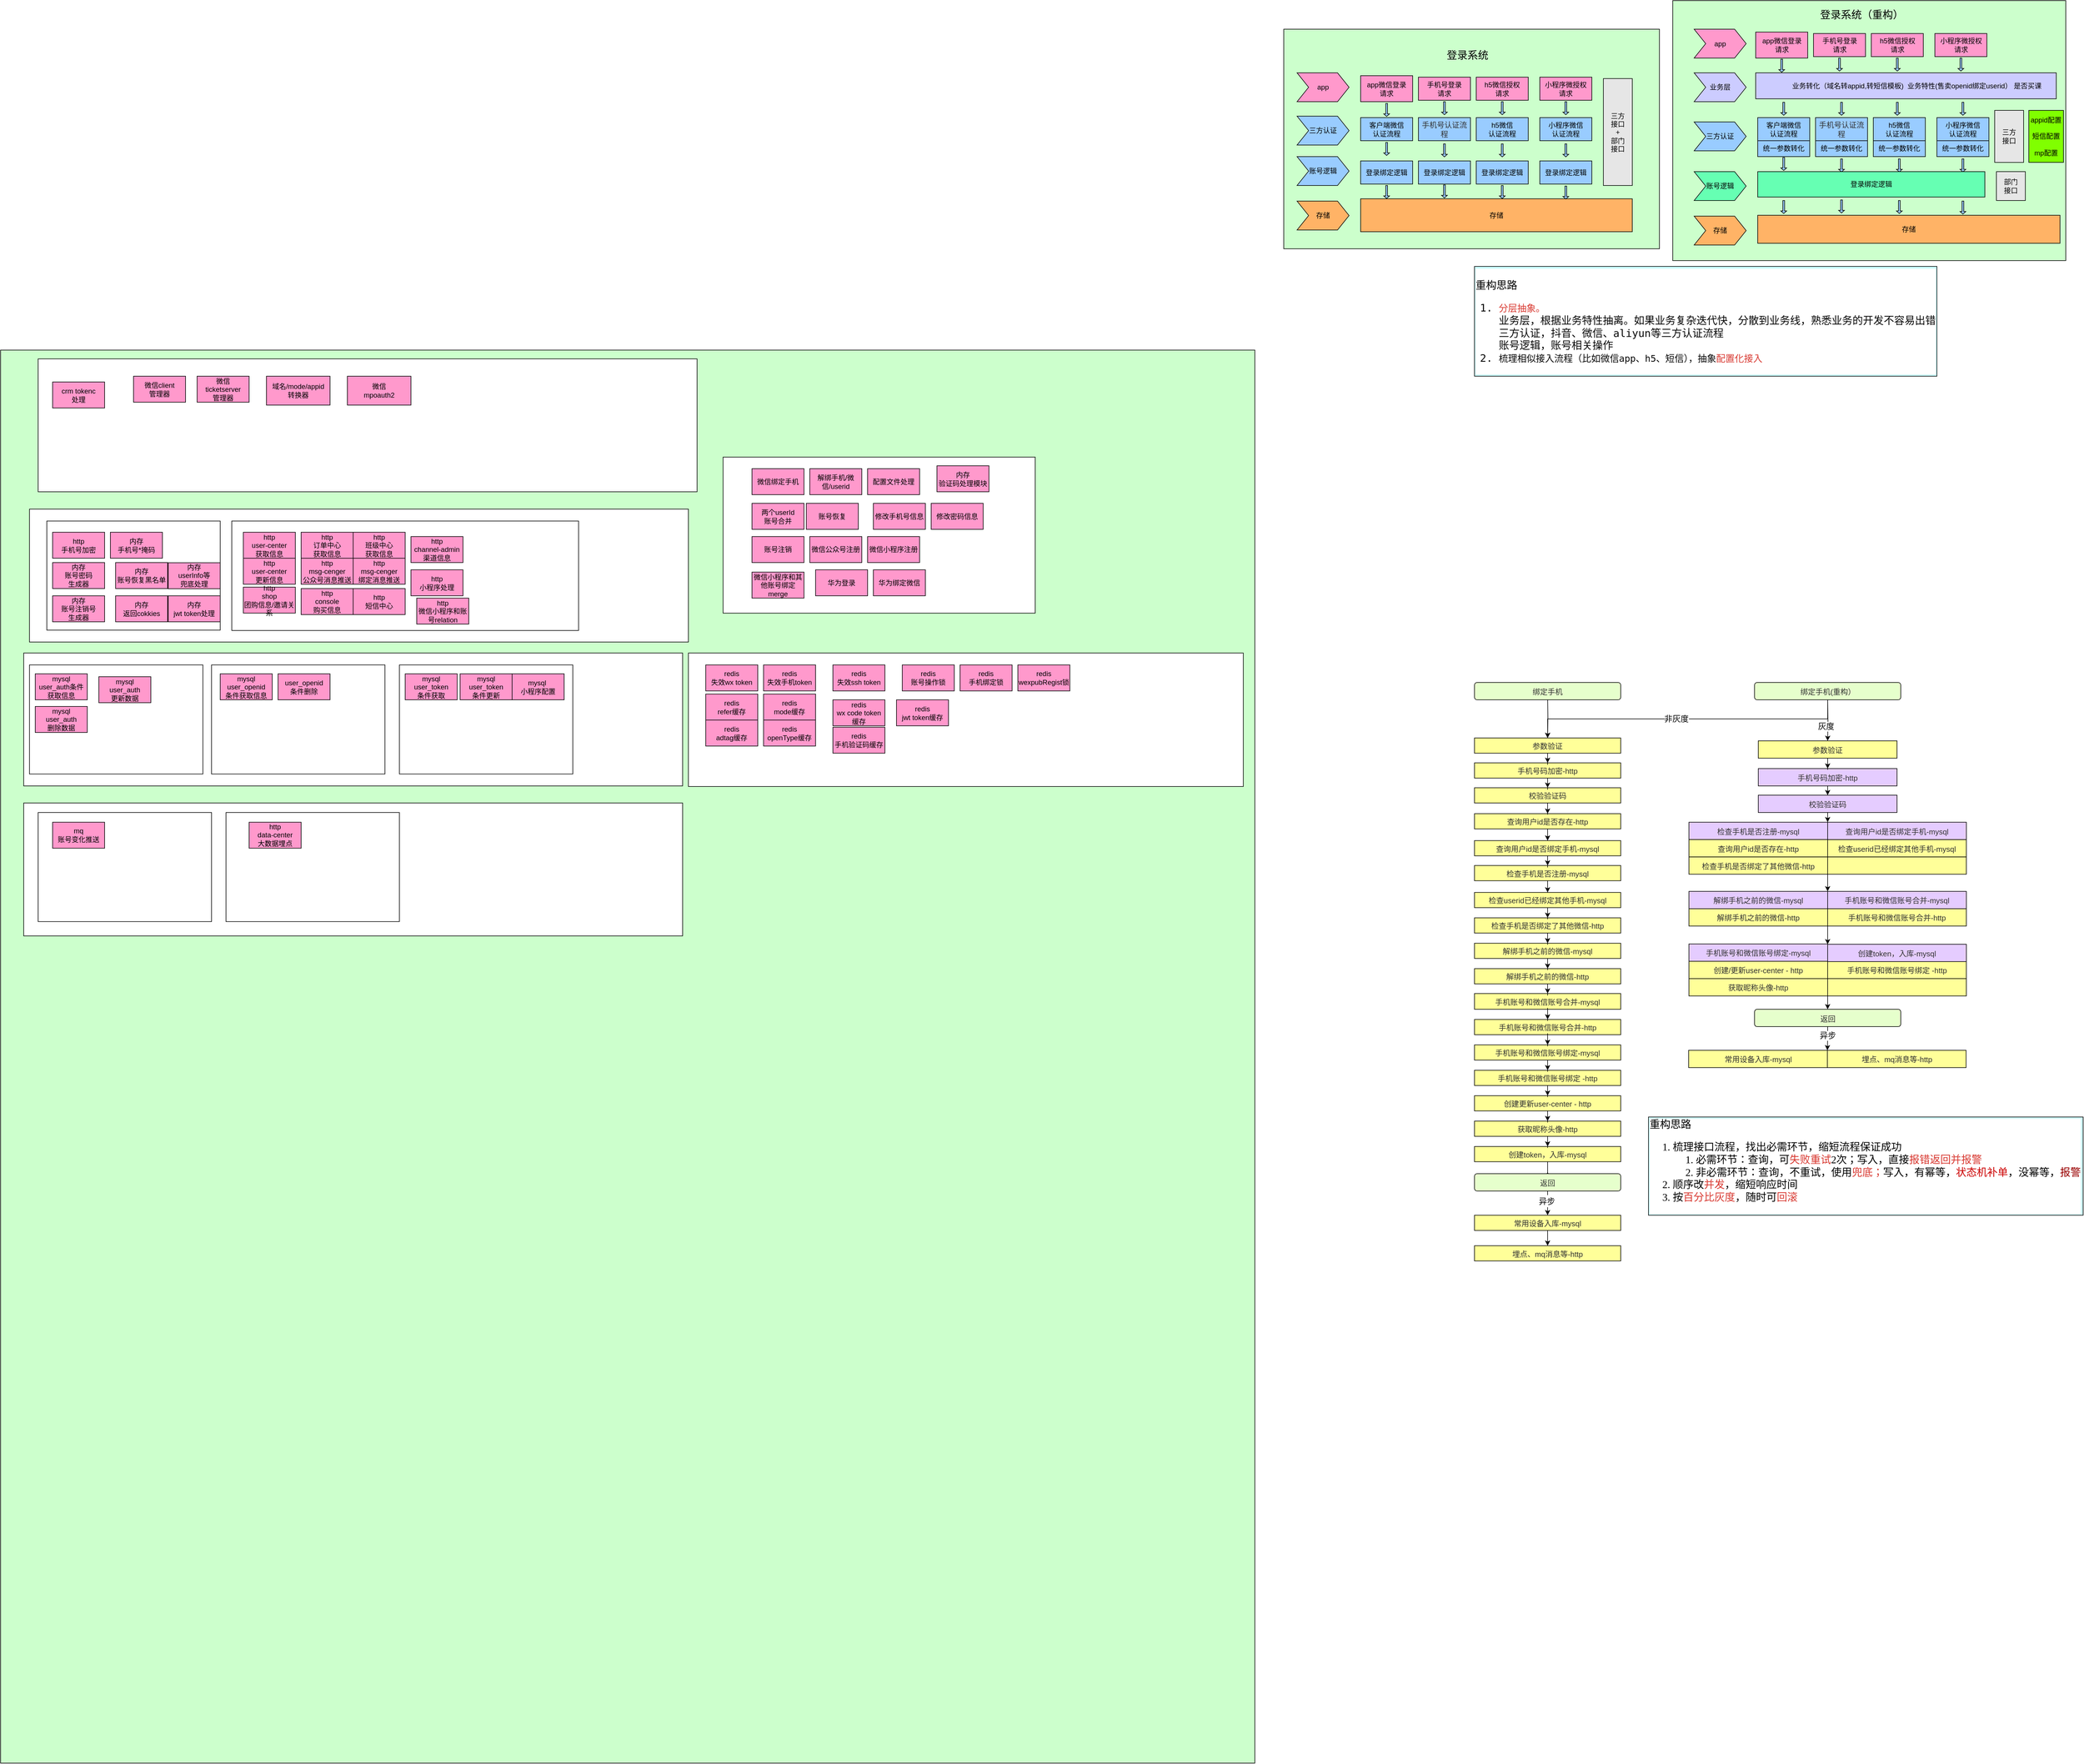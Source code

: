 <mxfile version="20.5.3" type="github">
  <diagram id="kJFJ0D_12UuaY3lmtUbJ" name="第 1 页">
    <mxGraphModel dx="1238" dy="548" grid="1" gridSize="10" guides="1" tooltips="1" connect="1" arrows="1" fold="1" page="1" pageScale="1" pageWidth="827" pageHeight="1169" math="0" shadow="0">
      <root>
        <mxCell id="0" />
        <mxCell id="1" parent="0" />
        <mxCell id="mRexfQhfjzAPBLykWlBQ-13" value="" style="whiteSpace=wrap;html=1;fillColor=#CCFFFF;" parent="1" vertex="1">
          <mxGeometry x="2523" y="300" width="90" height="200" as="geometry" />
        </mxCell>
        <mxCell id="mRexfQhfjzAPBLykWlBQ-3" value="" style="rounded=0;whiteSpace=wrap;html=1;fillColor=#CCFFCC;" parent="1" vertex="1">
          <mxGeometry x="2390" y="229.5" width="650" height="380" as="geometry" />
        </mxCell>
        <mxCell id="mRexfQhfjzAPBLykWlBQ-4" value="app" style="shape=step;perimeter=stepPerimeter;whiteSpace=wrap;html=1;fixedSize=1;fillColor=#FF99CC;" parent="1" vertex="1">
          <mxGeometry x="2413" y="305" width="90" height="50" as="geometry" />
        </mxCell>
        <mxCell id="mRexfQhfjzAPBLykWlBQ-5" value="三方认证" style="shape=step;perimeter=stepPerimeter;whiteSpace=wrap;html=1;fixedSize=1;fillColor=#99CCFF;" parent="1" vertex="1">
          <mxGeometry x="2413" y="380" width="90" height="50" as="geometry" />
        </mxCell>
        <mxCell id="mRexfQhfjzAPBLykWlBQ-6" value="账号逻辑" style="shape=step;perimeter=stepPerimeter;whiteSpace=wrap;html=1;fixedSize=1;fillColor=#99CCFF;" parent="1" vertex="1">
          <mxGeometry x="2413" y="450" width="90" height="50" as="geometry" />
        </mxCell>
        <mxCell id="mRexfQhfjzAPBLykWlBQ-7" value="存储" style="shape=step;perimeter=stepPerimeter;whiteSpace=wrap;html=1;fixedSize=1;fillColor=#FFB366;" parent="1" vertex="1">
          <mxGeometry x="2413" y="527" width="90" height="50" as="geometry" />
        </mxCell>
        <mxCell id="mRexfQhfjzAPBLykWlBQ-9" value="app微信登录&lt;br&gt;请求" style="whiteSpace=wrap;html=1;fillColor=#FF99CC;" parent="1" vertex="1">
          <mxGeometry x="2523" y="310" width="90" height="45" as="geometry" />
        </mxCell>
        <mxCell id="mRexfQhfjzAPBLykWlBQ-10" value="&lt;div class=&quot;mind-clipboard&quot;&gt;手机号登录&lt;div&gt;请求&lt;/div&gt;&lt;/div&gt;" style="whiteSpace=wrap;html=1;fillColor=#FF99CC;" parent="1" vertex="1">
          <mxGeometry x="2623" y="312.5" width="90" height="40" as="geometry" />
        </mxCell>
        <mxCell id="mRexfQhfjzAPBLykWlBQ-11" value="&lt;div class=&quot;mind-clipboard&quot;&gt;h5微信&lt;span style=&quot;font-size: inherit&quot;&gt;授权&lt;/span&gt;&lt;div&gt;请求&lt;/div&gt;&lt;/div&gt;" style="whiteSpace=wrap;html=1;fillColor=#FF99CC;" parent="1" vertex="1">
          <mxGeometry x="2723" y="312.5" width="90" height="40" as="geometry" />
        </mxCell>
        <mxCell id="mRexfQhfjzAPBLykWlBQ-12" value="&lt;div class=&quot;mind-clipboard&quot;&gt;小程序微&lt;span style=&quot;font-size: inherit&quot;&gt;授权&lt;/span&gt;&lt;div&gt;请求&lt;/div&gt;&lt;/div&gt;" style="whiteSpace=wrap;html=1;fillColor=#FF99CC;" parent="1" vertex="1">
          <mxGeometry x="2833" y="312.5" width="90" height="40" as="geometry" />
        </mxCell>
        <mxCell id="mRexfQhfjzAPBLykWlBQ-14" value="&lt;div class=&quot;mind-clipboard&quot;&gt;&lt;div&gt;客户端&lt;span&gt;微信&lt;/span&gt;&lt;/div&gt;&lt;div&gt;认证流程&lt;/div&gt;&lt;/div&gt;" style="whiteSpace=wrap;html=1;fillColor=#99CCFF;" parent="1" vertex="1">
          <mxGeometry x="2523" y="382.5" width="90" height="40" as="geometry" />
        </mxCell>
        <mxCell id="mRexfQhfjzAPBLykWlBQ-15" value="&lt;div class=&quot;mind-clipboard&quot;&gt;&lt;span style=&quot;color: rgb(50 , 50 , 50) ; font-size: 13px ; background-color: rgba(255 , 255 , 255 , 0.008)&quot;&gt;手机号认证流程&lt;/span&gt;&lt;br&gt;&lt;/div&gt;" style="whiteSpace=wrap;html=1;fillColor=#99CCFF;" parent="1" vertex="1">
          <mxGeometry x="2623" y="382.5" width="90" height="40" as="geometry" />
        </mxCell>
        <mxCell id="mRexfQhfjzAPBLykWlBQ-16" value="&lt;div class=&quot;mind-clipboard&quot;&gt;&lt;div class=&quot;mind-clipboard&quot;&gt;&lt;div&gt;h5微信&lt;/div&gt;&lt;div&gt;认证流程&lt;/div&gt;&lt;/div&gt;&lt;/div&gt;" style="whiteSpace=wrap;html=1;fillColor=#99CCFF;" parent="1" vertex="1">
          <mxGeometry x="2723" y="382.5" width="90" height="40" as="geometry" />
        </mxCell>
        <mxCell id="mRexfQhfjzAPBLykWlBQ-17" value="&lt;div class=&quot;mind-clipboard&quot;&gt;&lt;div class=&quot;mind-clipboard&quot;&gt;&lt;div&gt;小程序&lt;span&gt;微信&lt;/span&gt;&lt;/div&gt;&lt;div&gt;认证流程&lt;/div&gt;&lt;/div&gt;&lt;/div&gt;" style="whiteSpace=wrap;html=1;fillColor=#99CCFF;" parent="1" vertex="1">
          <mxGeometry x="2833" y="382.5" width="90" height="40" as="geometry" />
        </mxCell>
        <mxCell id="mRexfQhfjzAPBLykWlBQ-19" value="登录绑定逻辑" style="whiteSpace=wrap;html=1;fillColor=#99CCFF;" parent="1" vertex="1">
          <mxGeometry x="2523" y="457.5" width="90" height="40" as="geometry" />
        </mxCell>
        <mxCell id="mRexfQhfjzAPBLykWlBQ-20" value="&lt;div class=&quot;mind-clipboard&quot;&gt;登录绑定逻辑&lt;br&gt;&lt;/div&gt;" style="whiteSpace=wrap;html=1;fillColor=#99CCFF;" parent="1" vertex="1">
          <mxGeometry x="2623" y="457.5" width="90" height="40" as="geometry" />
        </mxCell>
        <mxCell id="mRexfQhfjzAPBLykWlBQ-21" value="&lt;div class=&quot;mind-clipboard&quot;&gt;&lt;div&gt;登录绑定逻辑&lt;br&gt;&lt;/div&gt;&lt;/div&gt;" style="whiteSpace=wrap;html=1;fillColor=#99CCFF;" parent="1" vertex="1">
          <mxGeometry x="2723" y="457.5" width="90" height="40" as="geometry" />
        </mxCell>
        <mxCell id="mRexfQhfjzAPBLykWlBQ-22" value="登录绑定逻辑" style="whiteSpace=wrap;html=1;fillColor=#99CCFF;" parent="1" vertex="1">
          <mxGeometry x="2833" y="457.5" width="90" height="40" as="geometry" />
        </mxCell>
        <mxCell id="mRexfQhfjzAPBLykWlBQ-24" value="存储" style="whiteSpace=wrap;html=1;fillColor=#FFB366;" parent="1" vertex="1">
          <mxGeometry x="2523" y="523" width="470" height="57" as="geometry" />
        </mxCell>
        <mxCell id="mRexfQhfjzAPBLykWlBQ-54" value="" style="shape=singleArrow;direction=south;whiteSpace=wrap;html=1;fillColor=#99CCFF;" parent="1" vertex="1">
          <mxGeometry x="2563" y="358" width="10" height="22.5" as="geometry" />
        </mxCell>
        <mxCell id="mRexfQhfjzAPBLykWlBQ-56" value="" style="shape=singleArrow;direction=south;whiteSpace=wrap;html=1;fillColor=#99CCFF;" parent="1" vertex="1">
          <mxGeometry x="2563" y="425.5" width="10" height="22.5" as="geometry" />
        </mxCell>
        <mxCell id="mRexfQhfjzAPBLykWlBQ-57" value="" style="shape=singleArrow;direction=south;whiteSpace=wrap;html=1;fillColor=#99CCFF;" parent="1" vertex="1">
          <mxGeometry x="2563" y="500" width="10" height="22.5" as="geometry" />
        </mxCell>
        <mxCell id="mRexfQhfjzAPBLykWlBQ-58" value="" style="shape=singleArrow;direction=south;whiteSpace=wrap;html=1;fillColor=#99CCFF;" parent="1" vertex="1">
          <mxGeometry x="2663" y="355" width="10" height="22.5" as="geometry" />
        </mxCell>
        <mxCell id="mRexfQhfjzAPBLykWlBQ-59" value="" style="shape=singleArrow;direction=south;whiteSpace=wrap;html=1;fillColor=#99CCFF;" parent="1" vertex="1">
          <mxGeometry x="2763" y="355" width="10" height="22.5" as="geometry" />
        </mxCell>
        <mxCell id="mRexfQhfjzAPBLykWlBQ-60" value="" style="shape=singleArrow;direction=south;whiteSpace=wrap;html=1;fillColor=#99CCFF;" parent="1" vertex="1">
          <mxGeometry x="2873" y="355" width="10" height="22.5" as="geometry" />
        </mxCell>
        <mxCell id="mRexfQhfjzAPBLykWlBQ-61" value="" style="shape=singleArrow;direction=south;whiteSpace=wrap;html=1;fillColor=#99CCFF;" parent="1" vertex="1">
          <mxGeometry x="2873" y="428" width="10" height="22.5" as="geometry" />
        </mxCell>
        <mxCell id="mRexfQhfjzAPBLykWlBQ-62" value="" style="shape=singleArrow;direction=south;whiteSpace=wrap;html=1;fillColor=#99CCFF;" parent="1" vertex="1">
          <mxGeometry x="2663" y="428" width="10" height="22.5" as="geometry" />
        </mxCell>
        <mxCell id="mRexfQhfjzAPBLykWlBQ-63" value="" style="shape=singleArrow;direction=south;whiteSpace=wrap;html=1;fillColor=#99CCFF;" parent="1" vertex="1">
          <mxGeometry x="2663" y="499" width="10" height="22.5" as="geometry" />
        </mxCell>
        <mxCell id="mRexfQhfjzAPBLykWlBQ-64" value="" style="shape=singleArrow;direction=south;whiteSpace=wrap;html=1;fillColor=#99CCFF;" parent="1" vertex="1">
          <mxGeometry x="2763" y="428" width="10" height="22.5" as="geometry" />
        </mxCell>
        <mxCell id="mRexfQhfjzAPBLykWlBQ-71" value="" style="shape=singleArrow;direction=south;whiteSpace=wrap;html=1;fillColor=#99CCFF;" parent="1" vertex="1">
          <mxGeometry x="2763" y="500" width="10" height="22.5" as="geometry" />
        </mxCell>
        <mxCell id="mRexfQhfjzAPBLykWlBQ-72" value="" style="shape=singleArrow;direction=south;whiteSpace=wrap;html=1;fillColor=#99CCFF;" parent="1" vertex="1">
          <mxGeometry x="2873" y="501" width="10" height="22.5" as="geometry" />
        </mxCell>
        <mxCell id="mRexfQhfjzAPBLykWlBQ-73" value="&lt;div class=&quot;mind-clipboard&quot;&gt;三方&lt;br&gt;接口&lt;/div&gt;&lt;div class=&quot;mind-clipboard&quot;&gt;+&lt;/div&gt;&lt;div class=&quot;mind-clipboard&quot;&gt;部门&lt;/div&gt;&lt;div class=&quot;mind-clipboard&quot;&gt;接口&lt;/div&gt;" style="whiteSpace=wrap;html=1;fillColor=#E6E6E6;" parent="1" vertex="1">
          <mxGeometry x="2943" y="315" width="50" height="185" as="geometry" />
        </mxCell>
        <mxCell id="mRexfQhfjzAPBLykWlBQ-109" value="&lt;font style=&quot;font-size: 18px&quot;&gt;登录系统&lt;/font&gt;" style="text;html=1;strokeColor=none;fillColor=none;align=center;verticalAlign=middle;whiteSpace=wrap;rounded=0;" parent="1" vertex="1">
          <mxGeometry x="2653" y="260" width="110" height="30" as="geometry" />
        </mxCell>
        <mxCell id="mRexfQhfjzAPBLykWlBQ-111" value="" style="rounded=0;whiteSpace=wrap;html=1;fillColor=#CCFFCC;" parent="1" vertex="1">
          <mxGeometry x="3063" y="180" width="680" height="450" as="geometry" />
        </mxCell>
        <mxCell id="mRexfQhfjzAPBLykWlBQ-112" value="业务层" style="shape=step;perimeter=stepPerimeter;whiteSpace=wrap;html=1;fixedSize=1;fillColor=#CCCCFF;" parent="1" vertex="1">
          <mxGeometry x="3100" y="305" width="90" height="50" as="geometry" />
        </mxCell>
        <mxCell id="mRexfQhfjzAPBLykWlBQ-113" value="三方认证" style="shape=step;perimeter=stepPerimeter;whiteSpace=wrap;html=1;fixedSize=1;fillColor=#99CCFF;" parent="1" vertex="1">
          <mxGeometry x="3100" y="390" width="90" height="50" as="geometry" />
        </mxCell>
        <mxCell id="mRexfQhfjzAPBLykWlBQ-114" value="账号逻辑" style="shape=step;perimeter=stepPerimeter;whiteSpace=wrap;html=1;fixedSize=1;fillColor=#66FFB3;" parent="1" vertex="1">
          <mxGeometry x="3100" y="476" width="90" height="50" as="geometry" />
        </mxCell>
        <mxCell id="mRexfQhfjzAPBLykWlBQ-115" value="存储" style="shape=step;perimeter=stepPerimeter;whiteSpace=wrap;html=1;fixedSize=1;fillColor=#FFB366;" parent="1" vertex="1">
          <mxGeometry x="3100" y="553" width="90" height="50" as="geometry" />
        </mxCell>
        <mxCell id="mRexfQhfjzAPBLykWlBQ-116" value="app微信登录&lt;br&gt;请求" style="whiteSpace=wrap;html=1;fillColor=#FF99CC;" parent="1" vertex="1">
          <mxGeometry x="3206.5" y="234.5" width="90" height="45" as="geometry" />
        </mxCell>
        <mxCell id="mRexfQhfjzAPBLykWlBQ-117" value="&lt;div class=&quot;mind-clipboard&quot;&gt;手机号登录&lt;div&gt;请求&lt;/div&gt;&lt;/div&gt;" style="whiteSpace=wrap;html=1;fillColor=#FF99CC;" parent="1" vertex="1">
          <mxGeometry x="3306.5" y="237" width="90" height="40" as="geometry" />
        </mxCell>
        <mxCell id="mRexfQhfjzAPBLykWlBQ-118" value="&lt;div class=&quot;mind-clipboard&quot;&gt;h5微信&lt;span style=&quot;font-size: inherit&quot;&gt;授权&lt;/span&gt;&lt;div&gt;请求&lt;/div&gt;&lt;/div&gt;" style="whiteSpace=wrap;html=1;fillColor=#FF99CC;" parent="1" vertex="1">
          <mxGeometry x="3406.5" y="237" width="90" height="40" as="geometry" />
        </mxCell>
        <mxCell id="mRexfQhfjzAPBLykWlBQ-119" value="&lt;div class=&quot;mind-clipboard&quot;&gt;小程序微&lt;span style=&quot;font-size: inherit&quot;&gt;授权&lt;/span&gt;&lt;div&gt;请求&lt;/div&gt;&lt;/div&gt;" style="whiteSpace=wrap;html=1;fillColor=#FF99CC;" parent="1" vertex="1">
          <mxGeometry x="3516.5" y="237" width="90" height="40" as="geometry" />
        </mxCell>
        <mxCell id="mRexfQhfjzAPBLykWlBQ-120" value="&lt;div class=&quot;mind-clipboard&quot;&gt;&lt;div&gt;客户端&lt;span&gt;微信&lt;/span&gt;&lt;/div&gt;&lt;div&gt;认证流程&lt;/div&gt;&lt;/div&gt;" style="whiteSpace=wrap;html=1;fillColor=#99CCFF;" parent="1" vertex="1">
          <mxGeometry x="3210" y="382.5" width="90" height="40" as="geometry" />
        </mxCell>
        <mxCell id="mRexfQhfjzAPBLykWlBQ-121" value="&lt;div class=&quot;mind-clipboard&quot;&gt;&lt;span style=&quot;color: rgb(50 , 50 , 50) ; font-size: 13px ; background-color: rgba(255 , 255 , 255 , 0.008)&quot;&gt;手机号认证流程&lt;/span&gt;&lt;br&gt;&lt;/div&gt;" style="whiteSpace=wrap;html=1;fillColor=#99CCFF;" parent="1" vertex="1">
          <mxGeometry x="3310" y="382.5" width="90" height="40" as="geometry" />
        </mxCell>
        <mxCell id="mRexfQhfjzAPBLykWlBQ-122" value="&lt;div class=&quot;mind-clipboard&quot;&gt;&lt;div class=&quot;mind-clipboard&quot;&gt;&lt;div&gt;h5微信&lt;/div&gt;&lt;div&gt;认证流程&lt;/div&gt;&lt;/div&gt;&lt;/div&gt;" style="whiteSpace=wrap;html=1;fillColor=#99CCFF;" parent="1" vertex="1">
          <mxGeometry x="3410" y="382.5" width="90" height="40" as="geometry" />
        </mxCell>
        <mxCell id="mRexfQhfjzAPBLykWlBQ-123" value="&lt;div class=&quot;mind-clipboard&quot;&gt;&lt;div class=&quot;mind-clipboard&quot;&gt;&lt;div&gt;小程序&lt;span&gt;微信&lt;/span&gt;&lt;/div&gt;&lt;div&gt;认证流程&lt;/div&gt;&lt;/div&gt;&lt;/div&gt;" style="whiteSpace=wrap;html=1;fillColor=#99CCFF;" parent="1" vertex="1">
          <mxGeometry x="3520" y="382.5" width="90" height="40" as="geometry" />
        </mxCell>
        <mxCell id="mRexfQhfjzAPBLykWlBQ-129" value="存储" style="whiteSpace=wrap;html=1;fillColor=#FFB366;" parent="1" vertex="1">
          <mxGeometry x="3210" y="551.5" width="523" height="48.5" as="geometry" />
        </mxCell>
        <mxCell id="mRexfQhfjzAPBLykWlBQ-130" value="" style="shape=singleArrow;direction=south;whiteSpace=wrap;html=1;fillColor=#99CCFF;" parent="1" vertex="1">
          <mxGeometry x="3246.5" y="281.5" width="10" height="22.5" as="geometry" />
        </mxCell>
        <mxCell id="mRexfQhfjzAPBLykWlBQ-131" value="" style="shape=singleArrow;direction=south;whiteSpace=wrap;html=1;fillColor=#99CCFF;" parent="1" vertex="1">
          <mxGeometry x="3250" y="451.5" width="10" height="22.5" as="geometry" />
        </mxCell>
        <mxCell id="mRexfQhfjzAPBLykWlBQ-132" value="" style="shape=singleArrow;direction=south;whiteSpace=wrap;html=1;fillColor=#99CCFF;" parent="1" vertex="1">
          <mxGeometry x="3250" y="526" width="10" height="22.5" as="geometry" />
        </mxCell>
        <mxCell id="mRexfQhfjzAPBLykWlBQ-133" value="" style="shape=singleArrow;direction=south;whiteSpace=wrap;html=1;fillColor=#99CCFF;" parent="1" vertex="1">
          <mxGeometry x="3346.5" y="279.5" width="10" height="22.5" as="geometry" />
        </mxCell>
        <mxCell id="mRexfQhfjzAPBLykWlBQ-134" value="" style="shape=singleArrow;direction=south;whiteSpace=wrap;html=1;fillColor=#99CCFF;" parent="1" vertex="1">
          <mxGeometry x="3446.5" y="279.5" width="10" height="22.5" as="geometry" />
        </mxCell>
        <mxCell id="mRexfQhfjzAPBLykWlBQ-135" value="" style="shape=singleArrow;direction=south;whiteSpace=wrap;html=1;fillColor=#99CCFF;" parent="1" vertex="1">
          <mxGeometry x="3556.5" y="279.5" width="10" height="22.5" as="geometry" />
        </mxCell>
        <mxCell id="mRexfQhfjzAPBLykWlBQ-136" value="" style="shape=singleArrow;direction=south;whiteSpace=wrap;html=1;fillColor=#99CCFF;" parent="1" vertex="1">
          <mxGeometry x="3560" y="454" width="10" height="22.5" as="geometry" />
        </mxCell>
        <mxCell id="mRexfQhfjzAPBLykWlBQ-137" value="" style="shape=singleArrow;direction=south;whiteSpace=wrap;html=1;fillColor=#99CCFF;" parent="1" vertex="1">
          <mxGeometry x="3350" y="454" width="10" height="22.5" as="geometry" />
        </mxCell>
        <mxCell id="mRexfQhfjzAPBLykWlBQ-138" value="" style="shape=singleArrow;direction=south;whiteSpace=wrap;html=1;fillColor=#99CCFF;" parent="1" vertex="1">
          <mxGeometry x="3350" y="525" width="10" height="22.5" as="geometry" />
        </mxCell>
        <mxCell id="mRexfQhfjzAPBLykWlBQ-139" value="" style="shape=singleArrow;direction=south;whiteSpace=wrap;html=1;fillColor=#99CCFF;" parent="1" vertex="1">
          <mxGeometry x="3450" y="454" width="10" height="22.5" as="geometry" />
        </mxCell>
        <mxCell id="mRexfQhfjzAPBLykWlBQ-140" value="" style="shape=singleArrow;direction=south;whiteSpace=wrap;html=1;fillColor=#99CCFF;" parent="1" vertex="1">
          <mxGeometry x="3450" y="526" width="10" height="22.5" as="geometry" />
        </mxCell>
        <mxCell id="mRexfQhfjzAPBLykWlBQ-141" value="" style="shape=singleArrow;direction=south;whiteSpace=wrap;html=1;fillColor=#99CCFF;" parent="1" vertex="1">
          <mxGeometry x="3560" y="527" width="10" height="22.5" as="geometry" />
        </mxCell>
        <mxCell id="mRexfQhfjzAPBLykWlBQ-142" value="&lt;div class=&quot;mind-clipboard&quot;&gt;&lt;span&gt;部门&lt;/span&gt;&lt;br&gt;&lt;/div&gt;&lt;div class=&quot;mind-clipboard&quot;&gt;接口&lt;/div&gt;" style="whiteSpace=wrap;html=1;fillColor=#E6E6E6;" parent="1" vertex="1">
          <mxGeometry x="3623" y="476" width="50" height="50" as="geometry" />
        </mxCell>
        <mxCell id="mRexfQhfjzAPBLykWlBQ-143" value="&lt;font style=&quot;font-size: 18px&quot;&gt;登录系统（重构）&lt;/font&gt;" style="text;html=1;strokeColor=none;fillColor=none;align=center;verticalAlign=middle;whiteSpace=wrap;rounded=0;" parent="1" vertex="1">
          <mxGeometry x="3310" y="190" width="160" height="30" as="geometry" />
        </mxCell>
        <mxCell id="mRexfQhfjzAPBLykWlBQ-144" value="&lt;div class=&quot;mind-clipboard&quot;&gt;三方&lt;br&gt;&lt;/div&gt;&lt;div class=&quot;mind-clipboard&quot;&gt;接口&lt;/div&gt;" style="whiteSpace=wrap;html=1;fillColor=#E6E6E6;" parent="1" vertex="1">
          <mxGeometry x="3620" y="370" width="50" height="90" as="geometry" />
        </mxCell>
        <mxCell id="mRexfQhfjzAPBLykWlBQ-146" value="登录绑定逻辑" style="whiteSpace=wrap;html=1;fontSize=12;fillColor=#66FFB3;" parent="1" vertex="1">
          <mxGeometry x="3210" y="476" width="393" height="44" as="geometry" />
        </mxCell>
        <mxCell id="mRexfQhfjzAPBLykWlBQ-149" value="&lt;div class=&quot;mind-clipboard&quot;&gt;&lt;div&gt;统一参数转化&lt;/div&gt;&lt;/div&gt;" style="whiteSpace=wrap;html=1;fillColor=#99CCFF;" parent="1" vertex="1">
          <mxGeometry x="3210" y="422.5" width="90" height="27.5" as="geometry" />
        </mxCell>
        <mxCell id="mRexfQhfjzAPBLykWlBQ-150" value="&lt;div class=&quot;mind-clipboard&quot;&gt;&lt;div&gt;统一参数转化&lt;/div&gt;&lt;/div&gt;" style="whiteSpace=wrap;html=1;fillColor=#99CCFF;" parent="1" vertex="1">
          <mxGeometry x="3310" y="422.5" width="90" height="27.5" as="geometry" />
        </mxCell>
        <mxCell id="mRexfQhfjzAPBLykWlBQ-151" value="&lt;div class=&quot;mind-clipboard&quot;&gt;&lt;div&gt;统一参数转化&lt;/div&gt;&lt;/div&gt;" style="whiteSpace=wrap;html=1;fillColor=#99CCFF;" parent="1" vertex="1">
          <mxGeometry x="3410" y="422.5" width="90" height="27.5" as="geometry" />
        </mxCell>
        <mxCell id="mRexfQhfjzAPBLykWlBQ-152" value="&lt;div class=&quot;mind-clipboard&quot;&gt;&lt;div&gt;统一参数转化&lt;/div&gt;&lt;/div&gt;" style="whiteSpace=wrap;html=1;fillColor=#99CCFF;" parent="1" vertex="1">
          <mxGeometry x="3520" y="422.5" width="90" height="27.5" as="geometry" />
        </mxCell>
        <mxCell id="mRexfQhfjzAPBLykWlBQ-155" value="&lt;div class=&quot;mind-clipboard&quot;&gt;appid配置&lt;/div&gt;&lt;div class=&quot;mind-clipboard&quot;&gt;&lt;br&gt;&lt;/div&gt;&lt;div class=&quot;mind-clipboard&quot;&gt;短信配置&lt;/div&gt;&lt;div class=&quot;mind-clipboard&quot;&gt;&lt;br&gt;&lt;/div&gt;&lt;div class=&quot;mind-clipboard&quot;&gt;mp配置&lt;/div&gt;" style="whiteSpace=wrap;html=1;fillColor=#80FF00;" parent="1" vertex="1">
          <mxGeometry x="3679" y="370" width="60" height="90" as="geometry" />
        </mxCell>
        <mxCell id="mRexfQhfjzAPBLykWlBQ-156" value="&lt;span style=&quot;color: rgb(50 , 50 , 50) ; font-size: 13px ; background-color: rgba(255 , 255 , 255 , 0.008)&quot;&gt;获取昵称头像-http&lt;/span&gt;" style="rounded=0;whiteSpace=wrap;html=1;fontSize=18;fillColor=#FFFF99;" parent="1" vertex="1">
          <mxGeometry x="3091" y="1872.46" width="240" height="30" as="geometry" />
        </mxCell>
        <mxCell id="mRexfQhfjzAPBLykWlBQ-158" value="&lt;span style=&quot;color: rgb(50 , 50 , 50) ; font-size: 13px ; background-color: rgba(255 , 255 , 255 , 0.008)&quot;&gt;手机账号和微信账号绑定 -http&lt;/span&gt;" style="rounded=0;whiteSpace=wrap;html=1;fontSize=18;fillColor=#FFFF99;" parent="1" vertex="1">
          <mxGeometry x="3331" y="1842.46" width="240" height="30" as="geometry" />
        </mxCell>
        <mxCell id="mRexfQhfjzAPBLykWlBQ-159" value="&lt;span style=&quot;color: rgb(50 , 50 , 50) ; font-size: 13px ; background-color: rgba(255 , 255 , 255 , 0.008)&quot;&gt;手机账号和微信账号绑定-mysql&lt;/span&gt;" style="rounded=0;whiteSpace=wrap;html=1;fontSize=18;fillColor=#E5CCFF;" parent="1" vertex="1">
          <mxGeometry x="3091" y="1812.46" width="240" height="30" as="geometry" />
        </mxCell>
        <mxCell id="mRexfQhfjzAPBLykWlBQ-248" style="edgeStyle=orthogonalEdgeStyle;rounded=0;orthogonalLoop=1;jettySize=auto;html=1;exitX=0;exitY=1;exitDx=0;exitDy=0;entryX=0;entryY=0;entryDx=0;entryDy=0;fontSize=14;fillColor=#E5CCFF;" parent="1" source="mRexfQhfjzAPBLykWlBQ-160" target="mRexfQhfjzAPBLykWlBQ-171" edge="1">
          <mxGeometry relative="1" as="geometry" />
        </mxCell>
        <mxCell id="mRexfQhfjzAPBLykWlBQ-160" value="&lt;span style=&quot;color: rgb(50 , 50 , 50) ; font-size: 13px ; background-color: rgba(255 , 255 , 255 , 0.008)&quot;&gt;手机账号和微信账号合并-http&lt;/span&gt;" style="rounded=0;whiteSpace=wrap;html=1;fontSize=18;fillColor=#FFFF99;" parent="1" vertex="1">
          <mxGeometry x="3331" y="1751.46" width="240" height="30" as="geometry" />
        </mxCell>
        <mxCell id="mRexfQhfjzAPBLykWlBQ-161" value="&lt;span style=&quot;color: rgb(50 , 50 , 50) ; font-size: 13px ; background-color: rgba(255 , 255 , 255 , 0.008)&quot;&gt;手机账号和微信账号合并-mysql&lt;/span&gt;" style="rounded=0;whiteSpace=wrap;html=1;fontSize=18;fillColor=#E5CCFF;" parent="1" vertex="1">
          <mxGeometry x="3331" y="1721.46" width="240" height="30" as="geometry" />
        </mxCell>
        <mxCell id="mRexfQhfjzAPBLykWlBQ-247" style="edgeStyle=orthogonalEdgeStyle;rounded=0;orthogonalLoop=1;jettySize=auto;html=1;exitX=0;exitY=1;exitDx=0;exitDy=0;entryX=1;entryY=0;entryDx=0;entryDy=0;fontSize=14;fillColor=#E5CCFF;" parent="1" source="mRexfQhfjzAPBLykWlBQ-162" target="mRexfQhfjzAPBLykWlBQ-218" edge="1">
          <mxGeometry relative="1" as="geometry" />
        </mxCell>
        <mxCell id="mRexfQhfjzAPBLykWlBQ-162" value="" style="rounded=0;whiteSpace=wrap;html=1;fontSize=18;fillColor=#FFFF99;" parent="1" vertex="1">
          <mxGeometry x="3331" y="1661.8" width="240" height="30" as="geometry" />
        </mxCell>
        <mxCell id="mRexfQhfjzAPBLykWlBQ-163" value="&lt;span style=&quot;color: rgb(50 , 50 , 50) ; font-size: 13px ; background-color: rgba(255 , 255 , 255 , 0.008)&quot;&gt;检查手机是否绑定了其他微信-http&lt;/span&gt;" style="rounded=0;whiteSpace=wrap;html=1;fontSize=18;fillColor=#FFFF99;" parent="1" vertex="1">
          <mxGeometry x="3091" y="1661.8" width="240" height="30" as="geometry" />
        </mxCell>
        <mxCell id="mRexfQhfjzAPBLykWlBQ-257" style="edgeStyle=orthogonalEdgeStyle;rounded=0;orthogonalLoop=1;jettySize=auto;html=1;exitX=0;exitY=1;exitDx=0;exitDy=0;entryX=0.5;entryY=0;entryDx=0;entryDy=0;fontSize=14;fillColor=#E5CCFF;" parent="1" source="mRexfQhfjzAPBLykWlBQ-164" target="mRexfQhfjzAPBLykWlBQ-240" edge="1">
          <mxGeometry relative="1" as="geometry" />
        </mxCell>
        <mxCell id="mRexfQhfjzAPBLykWlBQ-164" value="" style="rounded=0;whiteSpace=wrap;html=1;fontSize=18;fillColor=#FFFF99;" parent="1" vertex="1">
          <mxGeometry x="3331" y="1872.46" width="240" height="30" as="geometry" />
        </mxCell>
        <mxCell id="mRexfQhfjzAPBLykWlBQ-226" value="" style="edgeStyle=orthogonalEdgeStyle;rounded=0;orthogonalLoop=1;jettySize=auto;html=1;fontSize=18;fillColor=#FFFF99;" parent="1" source="mRexfQhfjzAPBLykWlBQ-165" target="mRexfQhfjzAPBLykWlBQ-223" edge="1">
          <mxGeometry relative="1" as="geometry" />
        </mxCell>
        <mxCell id="mRexfQhfjzAPBLykWlBQ-165" value="&lt;span style=&quot;color: rgb(50 , 50 , 50) ; font-size: 13px ; background-color: rgba(255 , 255 , 255 , 0.008)&quot;&gt;手机号码加密-http&lt;/span&gt;" style="rounded=0;whiteSpace=wrap;html=1;fontSize=18;fillColor=#E5CCFF;" parent="1" vertex="1">
          <mxGeometry x="3211" y="1509" width="240" height="30" as="geometry" />
        </mxCell>
        <mxCell id="mRexfQhfjzAPBLykWlBQ-225" value="" style="edgeStyle=orthogonalEdgeStyle;rounded=0;orthogonalLoop=1;jettySize=auto;html=1;fontSize=18;fillColor=#FFFF99;" parent="1" source="mRexfQhfjzAPBLykWlBQ-167" target="mRexfQhfjzAPBLykWlBQ-165" edge="1">
          <mxGeometry relative="1" as="geometry" />
        </mxCell>
        <mxCell id="mRexfQhfjzAPBLykWlBQ-167" value="&lt;span style=&quot;color: rgb(50 , 50 , 50) ; font-size: 13px ; background-color: rgba(255 , 255 , 255 , 0.008)&quot;&gt;参数验证&lt;/span&gt;" style="rounded=0;whiteSpace=wrap;html=1;fontSize=18;fillColor=#FFFF99;" parent="1" vertex="1">
          <mxGeometry x="3211" y="1461" width="240" height="30" as="geometry" />
        </mxCell>
        <mxCell id="mRexfQhfjzAPBLykWlBQ-224" value="" style="edgeStyle=orthogonalEdgeStyle;rounded=0;orthogonalLoop=1;jettySize=auto;html=1;fontSize=18;" parent="1" target="mRexfQhfjzAPBLykWlBQ-167" edge="1">
          <mxGeometry relative="1" as="geometry">
            <mxPoint x="3331" y="1390" as="sourcePoint" />
          </mxGeometry>
        </mxCell>
        <mxCell id="mRexfQhfjzAPBLykWlBQ-255" value="灰度" style="edgeLabel;html=1;align=center;verticalAlign=middle;resizable=0;points=[];fontSize=14;" parent="mRexfQhfjzAPBLykWlBQ-224" vertex="1" connectable="0">
          <mxGeometry x="0.284" y="-3" relative="1" as="geometry">
            <mxPoint as="offset" />
          </mxGeometry>
        </mxCell>
        <mxCell id="mRexfQhfjzAPBLykWlBQ-170" value="&lt;span style=&quot;color: rgb(50 , 50 , 50) ; font-size: 13px ; background-color: rgba(255 , 255 , 255 , 0.008)&quot;&gt;常用设备入库-mysql&lt;/span&gt;" style="rounded=0;whiteSpace=wrap;html=1;fontSize=18;fillColor=#FFFF99;" parent="1" vertex="1">
          <mxGeometry x="3090.5" y="1996.46" width="240" height="30" as="geometry" />
        </mxCell>
        <mxCell id="mRexfQhfjzAPBLykWlBQ-171" value="&lt;span style=&quot;color: rgb(50 , 50 , 50) ; font-size: 13px ; background-color: rgba(255 , 255 , 255 , 0.008)&quot;&gt;创建token，入库-mysql&lt;/span&gt;" style="rounded=0;whiteSpace=wrap;html=1;fontSize=18;fillColor=#E5CCFF;" parent="1" vertex="1">
          <mxGeometry x="3331" y="1813.03" width="240" height="30" as="geometry" />
        </mxCell>
        <mxCell id="mRexfQhfjzAPBLykWlBQ-172" value="&lt;span style=&quot;color: rgb(50 , 50 , 50) ; font-size: 13px ; background-color: rgba(255 , 255 , 255 , 0.008)&quot;&gt;创建/更新user-center - http&lt;/span&gt;" style="rounded=0;whiteSpace=wrap;html=1;fontSize=18;fillColor=#FFFF99;" parent="1" vertex="1">
          <mxGeometry x="3091" y="1842.46" width="240" height="30" as="geometry" />
        </mxCell>
        <mxCell id="mRexfQhfjzAPBLykWlBQ-192" value="" style="edgeStyle=orthogonalEdgeStyle;rounded=0;orthogonalLoop=1;jettySize=auto;html=1;fontSize=18;" parent="1" target="mRexfQhfjzAPBLykWlBQ-190" edge="1">
          <mxGeometry relative="1" as="geometry">
            <mxPoint x="2846.5" y="1385" as="sourcePoint" />
          </mxGeometry>
        </mxCell>
        <mxCell id="mRexfQhfjzAPBLykWlBQ-217" value="&lt;span style=&quot;color: rgb(50 , 50 , 50) ; font-size: 13px ; background-color: rgba(255 , 255 , 255 , 0.008)&quot;&gt;解绑手机之前的微信-http&lt;/span&gt;" style="rounded=0;whiteSpace=wrap;html=1;fontSize=18;fillColor=#FFFF99;" parent="1" vertex="1">
          <mxGeometry x="3091" y="1751.46" width="240" height="30" as="geometry" />
        </mxCell>
        <mxCell id="mRexfQhfjzAPBLykWlBQ-218" value="&lt;span style=&quot;color: rgb(50 , 50 , 50) ; font-size: 13px ; background-color: rgba(255 , 255 , 255 , 0.008)&quot;&gt;解绑手机之前的微信-mysql&lt;/span&gt;" style="rounded=0;whiteSpace=wrap;html=1;fontSize=18;fillColor=#E5CCFF;" parent="1" vertex="1">
          <mxGeometry x="3091" y="1721.46" width="240" height="30" as="geometry" />
        </mxCell>
        <mxCell id="mRexfQhfjzAPBLykWlBQ-219" value="&lt;span style=&quot;color: rgb(50 , 50 , 50) ; font-size: 13px ; background-color: rgba(255 , 255 , 255 , 0.008)&quot;&gt;检查userid已经绑定其他手机-mysql&lt;/span&gt;" style="rounded=0;whiteSpace=wrap;html=1;fontSize=18;fillColor=#FFFF99;" parent="1" vertex="1">
          <mxGeometry x="3331" y="1631.8" width="240" height="30" as="geometry" />
        </mxCell>
        <mxCell id="mRexfQhfjzAPBLykWlBQ-220" value="&lt;span style=&quot;color: rgb(50 , 50 , 50) ; font-size: 13px ; background-color: rgba(255 , 255 , 255 , 0.008)&quot;&gt;检查手机是否注册-mysql&lt;/span&gt;" style="rounded=0;whiteSpace=wrap;html=1;fontSize=18;fillColor=#E5CCFF;" parent="1" vertex="1">
          <mxGeometry x="3091" y="1601.8" width="240" height="30" as="geometry" />
        </mxCell>
        <mxCell id="mRexfQhfjzAPBLykWlBQ-221" value="&lt;span style=&quot;color: rgb(50 , 50 , 50) ; font-size: 13px ; background-color: rgba(255 , 255 , 255 , 0.008)&quot;&gt;查询用户id是否绑定手机-mysql&lt;/span&gt;" style="rounded=0;whiteSpace=wrap;html=1;fontSize=18;fillColor=#E5CCFF;" parent="1" vertex="1">
          <mxGeometry x="3331" y="1601.8" width="240" height="30" as="geometry" />
        </mxCell>
        <mxCell id="mRexfQhfjzAPBLykWlBQ-222" value="&lt;span style=&quot;color: rgb(50 , 50 , 50) ; font-size: 13px ; background-color: rgba(255 , 255 , 255 , 0.008)&quot;&gt;查询用户id是否存在-http&lt;/span&gt;" style="rounded=0;whiteSpace=wrap;html=1;fontSize=18;fillColor=#FFFF99;" parent="1" vertex="1">
          <mxGeometry x="3091" y="1631.8" width="240" height="30" as="geometry" />
        </mxCell>
        <mxCell id="mRexfQhfjzAPBLykWlBQ-246" style="edgeStyle=orthogonalEdgeStyle;rounded=0;orthogonalLoop=1;jettySize=auto;html=1;exitX=0.5;exitY=1;exitDx=0;exitDy=0;entryX=0;entryY=0;entryDx=0;entryDy=0;fontSize=14;fillColor=#E5CCFF;" parent="1" source="mRexfQhfjzAPBLykWlBQ-223" target="mRexfQhfjzAPBLykWlBQ-221" edge="1">
          <mxGeometry relative="1" as="geometry" />
        </mxCell>
        <mxCell id="mRexfQhfjzAPBLykWlBQ-223" value="&lt;span style=&quot;color: rgb(50 , 50 , 50) ; font-size: 13px ; background-color: rgba(255 , 255 , 255 , 0.008)&quot;&gt;校验验证码&lt;/span&gt;" style="rounded=0;whiteSpace=wrap;html=1;fontSize=18;fillColor=#E5CCFF;" parent="1" vertex="1">
          <mxGeometry x="3211" y="1555" width="240" height="30" as="geometry" />
        </mxCell>
        <mxCell id="mRexfQhfjzAPBLykWlBQ-230" value="&lt;span style=&quot;color: rgb(50 , 50 , 50) ; font-size: 13px ; background-color: rgba(255 , 255 , 255 , 0.008)&quot;&gt;埋点、mq消息等-http&lt;/span&gt;" style="rounded=0;whiteSpace=wrap;html=1;fontSize=18;fillColor=#FFFF99;" parent="1" vertex="1">
          <mxGeometry x="3330.5" y="1996.46" width="240" height="30" as="geometry" />
        </mxCell>
        <mxCell id="mRexfQhfjzAPBLykWlBQ-174" value="&lt;span style=&quot;color: rgb(50 , 50 , 50) ; font-size: 13px ; background-color: rgba(255 , 255 , 255 , 0.008)&quot;&gt;埋点、mq消息等-http&lt;/span&gt;" style="rounded=0;whiteSpace=wrap;html=1;fontSize=18;fillColor=#FFFF99;" parent="1" vertex="1">
          <mxGeometry x="2720" y="2334.622" width="253" height="26.378" as="geometry" />
        </mxCell>
        <mxCell id="mRexfQhfjzAPBLykWlBQ-208" value="" style="edgeStyle=orthogonalEdgeStyle;rounded=0;orthogonalLoop=1;jettySize=auto;html=1;fontSize=18;fillColor=#E5CCFF;" parent="1" source="mRexfQhfjzAPBLykWlBQ-176" edge="1">
          <mxGeometry x="2720" y="1456" as="geometry">
            <mxPoint x="2846.471" y="2206.901" as="targetPoint" />
          </mxGeometry>
        </mxCell>
        <mxCell id="mRexfQhfjzAPBLykWlBQ-176" value="&lt;span style=&quot;color: rgb(50 , 50 , 50) ; font-size: 13px ; background-color: rgba(255 , 255 , 255 , 0.008)&quot;&gt;创建token，入库-mysql&lt;/span&gt;" style="rounded=0;whiteSpace=wrap;html=1;fontSize=18;fillColor=#FFFF99;" parent="1" vertex="1">
          <mxGeometry x="2720" y="2162.938" width="253" height="26.378" as="geometry" />
        </mxCell>
        <mxCell id="mRexfQhfjzAPBLykWlBQ-207" value="" style="edgeStyle=orthogonalEdgeStyle;rounded=0;orthogonalLoop=1;jettySize=auto;html=1;fontSize=18;fillColor=#FFFF99;" parent="1" source="mRexfQhfjzAPBLykWlBQ-177" target="mRexfQhfjzAPBLykWlBQ-176" edge="1">
          <mxGeometry x="2720" y="1456" as="geometry" />
        </mxCell>
        <mxCell id="mRexfQhfjzAPBLykWlBQ-177" value="&lt;span style=&quot;color: rgb(50 , 50 , 50) ; font-size: 13px ; background-color: rgba(255 , 255 , 255 , 0.008)&quot;&gt;获取昵称头像-http&lt;/span&gt;" style="rounded=0;whiteSpace=wrap;html=1;fontSize=18;fillColor=#FFFF99;" parent="1" vertex="1">
          <mxGeometry x="2720" y="2118.974" width="253" height="26.378" as="geometry" />
        </mxCell>
        <mxCell id="mRexfQhfjzAPBLykWlBQ-206" value="" style="edgeStyle=orthogonalEdgeStyle;rounded=0;orthogonalLoop=1;jettySize=auto;html=1;fontSize=18;fillColor=#FFFF99;" parent="1" source="mRexfQhfjzAPBLykWlBQ-178" target="mRexfQhfjzAPBLykWlBQ-177" edge="1">
          <mxGeometry x="2720" y="1456" as="geometry" />
        </mxCell>
        <mxCell id="mRexfQhfjzAPBLykWlBQ-178" value="&lt;span style=&quot;color: rgb(50 , 50 , 50) ; font-size: 13px ; background-color: rgba(255 , 255 , 255 , 0.008)&quot;&gt;创建更新user-center - http&lt;/span&gt;" style="rounded=0;whiteSpace=wrap;html=1;fontSize=18;fillColor=#FFFF99;" parent="1" vertex="1">
          <mxGeometry x="2720" y="2075.01" width="253" height="26.378" as="geometry" />
        </mxCell>
        <mxCell id="mRexfQhfjzAPBLykWlBQ-205" value="" style="edgeStyle=orthogonalEdgeStyle;rounded=0;orthogonalLoop=1;jettySize=auto;html=1;fontSize=18;fillColor=#FFFF99;" parent="1" source="mRexfQhfjzAPBLykWlBQ-179" target="mRexfQhfjzAPBLykWlBQ-178" edge="1">
          <mxGeometry x="2720" y="1456" as="geometry" />
        </mxCell>
        <mxCell id="mRexfQhfjzAPBLykWlBQ-179" value="&lt;span style=&quot;color: rgb(50 , 50 , 50) ; font-size: 13px ; background-color: rgba(255 , 255 , 255 , 0.008)&quot;&gt;手机账号和微信账号绑定 -http&lt;/span&gt;" style="rounded=0;whiteSpace=wrap;html=1;fontSize=18;fillColor=#FFFF99;" parent="1" vertex="1">
          <mxGeometry x="2720" y="2031.046" width="253" height="26.378" as="geometry" />
        </mxCell>
        <mxCell id="mRexfQhfjzAPBLykWlBQ-180" value="&lt;span style=&quot;color: rgb(50 , 50 , 50) ; font-size: 13px ; background-color: rgba(255 , 255 , 255 , 0.008)&quot;&gt;手机账号和微信账号合并-mysql&lt;/span&gt;" style="rounded=0;whiteSpace=wrap;html=1;fontSize=18;fillColor=#FFFF99;" parent="1" vertex="1">
          <mxGeometry x="2720" y="1898.276" width="253" height="27.258" as="geometry" />
        </mxCell>
        <mxCell id="mRexfQhfjzAPBLykWlBQ-203" value="" style="edgeStyle=orthogonalEdgeStyle;rounded=0;orthogonalLoop=1;jettySize=auto;html=1;fontSize=18;fillColor=#FFFF99;" parent="1" source="mRexfQhfjzAPBLykWlBQ-181" target="mRexfQhfjzAPBLykWlBQ-180" edge="1">
          <mxGeometry x="2720" y="1456" as="geometry" />
        </mxCell>
        <mxCell id="mRexfQhfjzAPBLykWlBQ-181" value="&lt;span style=&quot;color: rgb(50 , 50 , 50) ; font-size: 13px ; background-color: rgba(255 , 255 , 255 , 0.008)&quot;&gt;解绑手机之前的微信-http&lt;/span&gt;" style="rounded=0;whiteSpace=wrap;html=1;fontSize=18;fillColor=#FFFF99;" parent="1" vertex="1">
          <mxGeometry x="2720" y="1855.191" width="253" height="26.378" as="geometry" />
        </mxCell>
        <mxCell id="mRexfQhfjzAPBLykWlBQ-202" value="" style="edgeStyle=orthogonalEdgeStyle;rounded=0;orthogonalLoop=1;jettySize=auto;html=1;fontSize=18;fillColor=#FFFF99;" parent="1" source="mRexfQhfjzAPBLykWlBQ-182" target="mRexfQhfjzAPBLykWlBQ-181" edge="1">
          <mxGeometry x="2720" y="1456" as="geometry" />
        </mxCell>
        <mxCell id="mRexfQhfjzAPBLykWlBQ-182" value="&lt;span style=&quot;color: rgb(50 , 50 , 50) ; font-size: 13px ; background-color: rgba(255 , 255 , 255 , 0.008)&quot;&gt;解绑手机之前的微信-mysql&lt;/span&gt;" style="rounded=0;whiteSpace=wrap;html=1;fontSize=18;fillColor=#FFFF99;" parent="1" vertex="1">
          <mxGeometry x="2720" y="1811.227" width="253" height="26.378" as="geometry" />
        </mxCell>
        <mxCell id="mRexfQhfjzAPBLykWlBQ-201" value="" style="edgeStyle=orthogonalEdgeStyle;rounded=0;orthogonalLoop=1;jettySize=auto;html=1;fontSize=18;fillColor=#FFFF99;" parent="1" source="mRexfQhfjzAPBLykWlBQ-183" target="mRexfQhfjzAPBLykWlBQ-182" edge="1">
          <mxGeometry x="2720" y="1456" as="geometry" />
        </mxCell>
        <mxCell id="mRexfQhfjzAPBLykWlBQ-183" value="&lt;span style=&quot;color: rgb(50 , 50 , 50) ; font-size: 13px ; background-color: rgba(255 , 255 , 255 , 0.008)&quot;&gt;检查手机是否绑定了其他微信-http&lt;/span&gt;" style="rounded=0;whiteSpace=wrap;html=1;fontSize=18;fillColor=#FFFF99;" parent="1" vertex="1">
          <mxGeometry x="2720" y="1767.264" width="253" height="26.378" as="geometry" />
        </mxCell>
        <mxCell id="mRexfQhfjzAPBLykWlBQ-200" value="" style="edgeStyle=orthogonalEdgeStyle;rounded=0;orthogonalLoop=1;jettySize=auto;html=1;fontSize=18;fillColor=#FFFF99;" parent="1" source="mRexfQhfjzAPBLykWlBQ-184" target="mRexfQhfjzAPBLykWlBQ-183" edge="1">
          <mxGeometry x="2720" y="1456" as="geometry" />
        </mxCell>
        <mxCell id="mRexfQhfjzAPBLykWlBQ-184" value="&lt;span style=&quot;color: rgb(50 , 50 , 50) ; font-size: 13px ; background-color: rgba(255 , 255 , 255 , 0.008)&quot;&gt;检查userid已经绑定其他手机-mysql&lt;/span&gt;" style="rounded=0;whiteSpace=wrap;html=1;fontSize=18;fillColor=#FFFF99;" parent="1" vertex="1">
          <mxGeometry x="2720" y="1723.3" width="253" height="26.378" as="geometry" />
        </mxCell>
        <mxCell id="mRexfQhfjzAPBLykWlBQ-199" value="" style="edgeStyle=orthogonalEdgeStyle;rounded=0;orthogonalLoop=1;jettySize=auto;html=1;fontSize=18;fillColor=#FFFF99;" parent="1" source="mRexfQhfjzAPBLykWlBQ-185" target="mRexfQhfjzAPBLykWlBQ-184" edge="1">
          <mxGeometry x="2720" y="1456" as="geometry" />
        </mxCell>
        <mxCell id="mRexfQhfjzAPBLykWlBQ-185" value="&lt;span style=&quot;color: rgb(50 , 50 , 50) ; font-size: 13px ; background-color: rgba(255 , 255 , 255 , 0.008)&quot;&gt;检查手机是否注册-mysql&lt;/span&gt;" style="rounded=0;whiteSpace=wrap;html=1;fontSize=18;fillColor=#FFFF99;" parent="1" vertex="1">
          <mxGeometry x="2720" y="1676.698" width="253" height="26.378" as="geometry" />
        </mxCell>
        <mxCell id="mRexfQhfjzAPBLykWlBQ-198" value="" style="edgeStyle=orthogonalEdgeStyle;rounded=0;orthogonalLoop=1;jettySize=auto;html=1;fontSize=18;fillColor=#FFFF99;" parent="1" source="mRexfQhfjzAPBLykWlBQ-186" target="mRexfQhfjzAPBLykWlBQ-185" edge="1">
          <mxGeometry x="2720" y="1456" as="geometry" />
        </mxCell>
        <mxCell id="mRexfQhfjzAPBLykWlBQ-186" value="&lt;span style=&quot;color: rgb(50 , 50 , 50) ; font-size: 13px ; background-color: rgba(255 , 255 , 255 , 0.008)&quot;&gt;查询用户id是否绑定手机-mysql&lt;/span&gt;" style="rounded=0;whiteSpace=wrap;html=1;fontSize=18;fillColor=#FFFF99;" parent="1" vertex="1">
          <mxGeometry x="2720" y="1633.614" width="253" height="26.378" as="geometry" />
        </mxCell>
        <mxCell id="mRexfQhfjzAPBLykWlBQ-197" value="" style="edgeStyle=orthogonalEdgeStyle;rounded=0;orthogonalLoop=1;jettySize=auto;html=1;fontSize=18;fillColor=#FFFF99;" parent="1" source="mRexfQhfjzAPBLykWlBQ-187" target="mRexfQhfjzAPBLykWlBQ-186" edge="1">
          <mxGeometry x="2720" y="1456" as="geometry" />
        </mxCell>
        <mxCell id="mRexfQhfjzAPBLykWlBQ-187" value="&lt;span style=&quot;color: rgb(50 , 50 , 50) ; font-size: 13px ; background-color: rgba(255 , 255 , 255 , 0.008)&quot;&gt;查询用户id是否存在-http&lt;/span&gt;" style="rounded=0;whiteSpace=wrap;html=1;fontSize=18;fillColor=#FFFF99;" parent="1" vertex="1">
          <mxGeometry x="2720" y="1587.012" width="253" height="26.378" as="geometry" />
        </mxCell>
        <mxCell id="mRexfQhfjzAPBLykWlBQ-196" value="" style="edgeStyle=orthogonalEdgeStyle;rounded=0;orthogonalLoop=1;jettySize=auto;html=1;fontSize=18;fillColor=#FFFF99;" parent="1" source="mRexfQhfjzAPBLykWlBQ-188" target="mRexfQhfjzAPBLykWlBQ-187" edge="1">
          <mxGeometry x="2720" y="1456" as="geometry" />
        </mxCell>
        <mxCell id="mRexfQhfjzAPBLykWlBQ-188" value="&lt;span style=&quot;color: rgb(50 , 50 , 50) ; font-size: 13px ; background-color: rgba(255 , 255 , 255 , 0.008)&quot;&gt;校验验证码&lt;/span&gt;" style="rounded=0;whiteSpace=wrap;html=1;fontSize=18;fillColor=#FFFF99;" parent="1" vertex="1">
          <mxGeometry x="2720" y="1542.169" width="253" height="26.378" as="geometry" />
        </mxCell>
        <mxCell id="mRexfQhfjzAPBLykWlBQ-195" value="" style="edgeStyle=orthogonalEdgeStyle;rounded=0;orthogonalLoop=1;jettySize=auto;html=1;fontSize=18;fillColor=#FFFF99;" parent="1" source="mRexfQhfjzAPBLykWlBQ-189" target="mRexfQhfjzAPBLykWlBQ-188" edge="1">
          <mxGeometry x="2720" y="1456" as="geometry" />
        </mxCell>
        <mxCell id="mRexfQhfjzAPBLykWlBQ-189" value="&lt;span style=&quot;color: rgb(50 , 50 , 50) ; font-size: 13px ; background-color: rgba(255 , 255 , 255 , 0.008)&quot;&gt;手机号码加密-http&lt;/span&gt;" style="rounded=0;whiteSpace=wrap;html=1;fontSize=18;fillColor=#FFFF99;" parent="1" vertex="1">
          <mxGeometry x="2720" y="1499.085" width="253" height="26.378" as="geometry" />
        </mxCell>
        <mxCell id="mRexfQhfjzAPBLykWlBQ-194" value="" style="edgeStyle=orthogonalEdgeStyle;rounded=0;orthogonalLoop=1;jettySize=auto;html=1;fontSize=18;fillColor=#FFFF99;" parent="1" source="mRexfQhfjzAPBLykWlBQ-190" target="mRexfQhfjzAPBLykWlBQ-189" edge="1">
          <mxGeometry x="2720" y="1456" as="geometry" />
        </mxCell>
        <mxCell id="mRexfQhfjzAPBLykWlBQ-190" value="&lt;span style=&quot;color: rgb(50 , 50 , 50) ; font-size: 13px ; background-color: rgba(255 , 255 , 255 , 0.008)&quot;&gt;参数验证&lt;/span&gt;" style="rounded=0;whiteSpace=wrap;html=1;fontSize=18;fillColor=#FFFF99;" parent="1" vertex="1">
          <mxGeometry x="2720" y="1456" width="253" height="26.378" as="geometry" />
        </mxCell>
        <mxCell id="mRexfQhfjzAPBLykWlBQ-210" value="&lt;span style=&quot;color: rgb(50 , 50 , 50) ; font-size: 13px ; background-color: rgba(255 , 255 , 255 , 0.008)&quot;&gt;手机账号和微信账号合并-http&lt;/span&gt;" style="rounded=0;whiteSpace=wrap;html=1;fontSize=18;fillColor=#FFFF99;" parent="1" vertex="1">
          <mxGeometry x="2720" y="1943.119" width="253" height="26.378" as="geometry" />
        </mxCell>
        <mxCell id="mRexfQhfjzAPBLykWlBQ-214" value="" style="edgeStyle=orthogonalEdgeStyle;rounded=0;orthogonalLoop=1;jettySize=auto;html=1;fontSize=18;fillColor=#FFFF99;" parent="1" source="mRexfQhfjzAPBLykWlBQ-180" target="mRexfQhfjzAPBLykWlBQ-210" edge="1">
          <mxGeometry x="2720" y="1456" as="geometry" />
        </mxCell>
        <mxCell id="mRexfQhfjzAPBLykWlBQ-216" value="" style="edgeStyle=orthogonalEdgeStyle;rounded=0;orthogonalLoop=1;jettySize=auto;html=1;fontSize=18;fillColor=#FFFF99;" parent="1" source="mRexfQhfjzAPBLykWlBQ-212" target="mRexfQhfjzAPBLykWlBQ-179" edge="1">
          <mxGeometry x="2720" y="1456" as="geometry" />
        </mxCell>
        <mxCell id="mRexfQhfjzAPBLykWlBQ-212" value="&lt;span style=&quot;color: rgb(50 , 50 , 50) ; font-size: 13px ; background-color: rgba(255 , 255 , 255 , 0.008)&quot;&gt;手机账号和微信账号绑定-mysql&lt;/span&gt;" style="rounded=0;whiteSpace=wrap;html=1;fontSize=18;fillColor=#FFFF99;" parent="1" vertex="1">
          <mxGeometry x="2720" y="1987.082" width="253" height="26.378" as="geometry" />
        </mxCell>
        <mxCell id="mRexfQhfjzAPBLykWlBQ-215" value="" style="edgeStyle=orthogonalEdgeStyle;rounded=0;orthogonalLoop=1;jettySize=auto;html=1;fontSize=18;fillColor=#FFFF99;" parent="1" source="mRexfQhfjzAPBLykWlBQ-210" target="mRexfQhfjzAPBLykWlBQ-212" edge="1">
          <mxGeometry x="2720" y="1456" as="geometry" />
        </mxCell>
        <mxCell id="mRexfQhfjzAPBLykWlBQ-229" value="" style="edgeStyle=orthogonalEdgeStyle;rounded=0;orthogonalLoop=1;jettySize=auto;html=1;fontSize=18;fillColor=#FFFF99;" parent="1" source="mRexfQhfjzAPBLykWlBQ-228" target="mRexfQhfjzAPBLykWlBQ-174" edge="1">
          <mxGeometry x="2720" y="1487" as="geometry" />
        </mxCell>
        <mxCell id="mRexfQhfjzAPBLykWlBQ-228" value="&lt;span style=&quot;color: rgb(50 , 50 , 50) ; font-size: 13px ; background-color: rgba(255 , 255 , 255 , 0.008)&quot;&gt;常用设备入库-mysql&lt;/span&gt;" style="rounded=0;whiteSpace=wrap;html=1;fontSize=18;fillColor=#FFFF99;" parent="1" vertex="1">
          <mxGeometry x="2720" y="2281.865" width="253" height="26.378" as="geometry" />
        </mxCell>
        <mxCell id="mRexfQhfjzAPBLykWlBQ-238" value="&lt;span style=&quot;color: rgb(50 , 50 , 50) ; font-size: 13px ; background-color: rgba(255 , 255 , 255 , 0.008)&quot;&gt;绑定手机&lt;/span&gt;" style="rounded=1;whiteSpace=wrap;html=1;fontSize=18;fillColor=#E6FFCC;" parent="1" vertex="1">
          <mxGeometry x="2720" y="1360" width="253" height="30" as="geometry" />
        </mxCell>
        <mxCell id="mRexfQhfjzAPBLykWlBQ-252" style="edgeStyle=orthogonalEdgeStyle;rounded=0;orthogonalLoop=1;jettySize=auto;html=1;exitX=0.5;exitY=1;exitDx=0;exitDy=0;entryX=0.5;entryY=0;entryDx=0;entryDy=0;fontSize=14;fillColor=#E5CCFF;" parent="1" source="mRexfQhfjzAPBLykWlBQ-239" target="mRexfQhfjzAPBLykWlBQ-190" edge="1">
          <mxGeometry relative="1" as="geometry" />
        </mxCell>
        <mxCell id="mRexfQhfjzAPBLykWlBQ-253" value="非灰度" style="edgeLabel;html=1;align=center;verticalAlign=middle;resizable=0;points=[];fontSize=14;" parent="mRexfQhfjzAPBLykWlBQ-252" vertex="1" connectable="0">
          <mxGeometry x="0.074" relative="1" as="geometry">
            <mxPoint as="offset" />
          </mxGeometry>
        </mxCell>
        <mxCell id="mRexfQhfjzAPBLykWlBQ-239" value="&lt;span style=&quot;color: rgb(50 , 50 , 50) ; font-size: 13px ; background-color: rgba(255 , 255 , 255 , 0.008)&quot;&gt;绑定手机(重构）&lt;/span&gt;" style="rounded=1;whiteSpace=wrap;html=1;fontSize=18;fillColor=#E6FFCC;" parent="1" vertex="1">
          <mxGeometry x="3204.5" y="1360" width="253" height="30" as="geometry" />
        </mxCell>
        <mxCell id="mRexfQhfjzAPBLykWlBQ-250" style="edgeStyle=orthogonalEdgeStyle;rounded=0;orthogonalLoop=1;jettySize=auto;html=1;exitX=0.5;exitY=1;exitDx=0;exitDy=0;entryX=0;entryY=0;entryDx=0;entryDy=0;fontSize=14;fillColor=#E5CCFF;" parent="1" source="mRexfQhfjzAPBLykWlBQ-240" target="mRexfQhfjzAPBLykWlBQ-230" edge="1">
          <mxGeometry relative="1" as="geometry" />
        </mxCell>
        <mxCell id="mRexfQhfjzAPBLykWlBQ-251" value="异步" style="edgeLabel;html=1;align=center;verticalAlign=middle;resizable=0;points=[];fontSize=14;" parent="mRexfQhfjzAPBLykWlBQ-250" vertex="1" connectable="0">
          <mxGeometry x="-0.275" relative="1" as="geometry">
            <mxPoint as="offset" />
          </mxGeometry>
        </mxCell>
        <mxCell id="mRexfQhfjzAPBLykWlBQ-240" value="&lt;span style=&quot;color: rgb(50 , 50 , 50) ; font-size: 13px ; background-color: rgba(255 , 255 , 255 , 0.008)&quot;&gt;返回&lt;/span&gt;" style="rounded=1;whiteSpace=wrap;html=1;fontSize=18;fillColor=#E6FFCC;" parent="1" vertex="1">
          <mxGeometry x="3204.5" y="1925.53" width="253" height="30" as="geometry" />
        </mxCell>
        <mxCell id="mRexfQhfjzAPBLykWlBQ-244" value="" style="edgeStyle=orthogonalEdgeStyle;rounded=0;orthogonalLoop=1;jettySize=auto;html=1;fontSize=18;fillColor=#E5CCFF;" parent="1" source="mRexfQhfjzAPBLykWlBQ-241" target="mRexfQhfjzAPBLykWlBQ-228" edge="1">
          <mxGeometry relative="1" as="geometry" />
        </mxCell>
        <mxCell id="mRexfQhfjzAPBLykWlBQ-245" value="&lt;font style=&quot;font-size: 14px&quot;&gt;异步&lt;/font&gt;" style="edgeLabel;html=1;align=center;verticalAlign=middle;resizable=0;points=[];fontSize=18;" parent="mRexfQhfjzAPBLykWlBQ-244" vertex="1" connectable="0">
          <mxGeometry x="-0.199" y="-2" relative="1" as="geometry">
            <mxPoint as="offset" />
          </mxGeometry>
        </mxCell>
        <mxCell id="mRexfQhfjzAPBLykWlBQ-241" value="&lt;span style=&quot;color: rgb(50 , 50 , 50) ; font-size: 13px ; background-color: rgba(255 , 255 , 255 , 0.008)&quot;&gt;返回&lt;/span&gt;" style="rounded=1;whiteSpace=wrap;html=1;fontSize=18;fillColor=#E6FFCC;" parent="1" vertex="1">
          <mxGeometry x="2720" y="2210" width="253" height="30" as="geometry" />
        </mxCell>
        <mxCell id="mRexfQhfjzAPBLykWlBQ-261" value="&lt;pre style=&quot;font-family: &amp;#34;jetbrains mono&amp;#34; , monospace&quot;&gt;&lt;div class=&quot;okr-block-clipboard&quot; style=&quot;font-size: 9.8pt ; color: rgb(8 , 8 , 8)&quot;&gt;&lt;/div&gt;&lt;div&gt;&lt;font style=&quot;font-size: 18px&quot;&gt;重构思路&lt;/font&gt;&lt;/div&gt;&lt;ol start=&quot;1&quot; style=&quot;color: rgb(8 , 8 , 8)&quot;&gt;&lt;li class=&quot;&quot;&gt;&lt;font size=&quot;3&quot;&gt;&lt;span style=&quot;color: rgb(216 , 57 , 49)&quot;&gt;分层抽象。&lt;br&gt;&lt;/span&gt;&lt;/font&gt;业务层，根据业务特性抽离。如果业务复杂迭代快，分散到业务线，熟悉业务的开发不容易出错&lt;br&gt;三方认证，抖音、微信、aliyun等三方认证流程&lt;br&gt;账号逻辑，账号相关操作&lt;/li&gt;&lt;li class=&quot;&quot;&gt;&lt;font size=&quot;3&quot;&gt;梳理相似接入流程（比如微信app、h5、短信），抽象&lt;span style=&quot;color: rgb(216 , 57 , 49)&quot;&gt;配置化接入&lt;/span&gt;&lt;/font&gt;&lt;/li&gt;&lt;/ol&gt;&lt;/pre&gt;" style="rounded=0;whiteSpace=wrap;html=1;labelBackgroundColor=#FFFFFF;fontFamily=Times New Roman;fontSize=18;fontColor=#000000;fillColor=#CCFFFF;align=left;" parent="1" vertex="1">
          <mxGeometry x="2720" y="640" width="800" height="190" as="geometry" />
        </mxCell>
        <mxCell id="mRexfQhfjzAPBLykWlBQ-262" value="&lt;div class=&quot;okr-block-clipboard&quot;&gt;&lt;/div&gt;&lt;div&gt;重构思路&lt;/div&gt;&lt;ol start=&quot;1&quot;&gt;&lt;li class=&quot;&quot;&gt;梳理接口流程，找出必需环节，缩短流程保证成功&lt;ol start=&quot;1&quot;&gt;&lt;li class=&quot;&quot;&gt;必需环节：查询，可&lt;span style=&quot;color: rgb(216 , 57 , 49)&quot;&gt;失败重试&lt;/span&gt;2次；写入，直接&lt;span style=&quot;color: rgb(216 , 57 , 49)&quot;&gt;报错返回并报警&lt;/span&gt;&lt;/li&gt;&lt;li class=&quot;&quot;&gt;非必需环节：查询，不重试，使用&lt;span style=&quot;color: rgb(216 , 57 , 49)&quot;&gt;兜底；&lt;/span&gt;写入，有幂等，&lt;font color=&quot;#cc0000&quot;&gt;状态机补单&lt;/font&gt;，没幂等，&lt;font color=&quot;#990000&quot;&gt;报警&lt;/font&gt;&lt;/li&gt;&lt;/ol&gt;&lt;/li&gt;&lt;li class=&quot;&quot;&gt;顺序改&lt;span style=&quot;color: rgb(216 , 57 , 49)&quot;&gt;并发&lt;/span&gt;，缩短响应时间&lt;/li&gt;&lt;li class=&quot;&quot;&gt;按&lt;span style=&quot;color: rgb(216 , 57 , 49)&quot;&gt;百分比灰度&lt;/span&gt;，随时可&lt;span style=&quot;color: rgb(216 , 57 , 49)&quot;&gt;回滚&lt;/span&gt;&lt;/li&gt;&lt;/ol&gt;" style="rounded=0;whiteSpace=wrap;html=1;labelBackgroundColor=#FFFFFF;fontFamily=Times New Roman;fontSize=18;fontColor=#000000;fillColor=#CCFFFF;align=left;" parent="1" vertex="1">
          <mxGeometry x="3021" y="2111.87" width="752" height="170" as="geometry" />
        </mxCell>
        <mxCell id="mRexfQhfjzAPBLykWlBQ-263" value="app" style="shape=step;perimeter=stepPerimeter;whiteSpace=wrap;html=1;fixedSize=1;fillColor=#FF99CC;" parent="1" vertex="1">
          <mxGeometry x="3100" y="229.5" width="90" height="50" as="geometry" />
        </mxCell>
        <mxCell id="mRexfQhfjzAPBLykWlBQ-264" value="&amp;nbsp; &amp;nbsp; &amp;nbsp; &amp;nbsp; &amp;nbsp; &amp;nbsp; &amp;nbsp; &amp;nbsp; &amp;nbsp; 业务转化（域名转appid,转短信模板)&amp;nbsp; 业务特性(售卖openid绑定userid） 是否买课&amp;nbsp; &amp;nbsp; &amp;nbsp; &amp;nbsp;" style="whiteSpace=wrap;html=1;fillColor=#CCCCFF;" parent="1" vertex="1">
          <mxGeometry x="3206.5" y="305" width="520" height="45" as="geometry" />
        </mxCell>
        <mxCell id="mRexfQhfjzAPBLykWlBQ-267" value="" style="shape=singleArrow;direction=south;whiteSpace=wrap;html=1;fillColor=#99CCFF;" parent="1" vertex="1">
          <mxGeometry x="3250" y="356" width="10" height="22.5" as="geometry" />
        </mxCell>
        <mxCell id="mRexfQhfjzAPBLykWlBQ-268" value="" style="shape=singleArrow;direction=south;whiteSpace=wrap;html=1;fillColor=#99CCFF;" parent="1" vertex="1">
          <mxGeometry x="3350" y="356" width="10" height="22.5" as="geometry" />
        </mxCell>
        <mxCell id="mRexfQhfjzAPBLykWlBQ-269" value="" style="shape=singleArrow;direction=south;whiteSpace=wrap;html=1;fillColor=#99CCFF;" parent="1" vertex="1">
          <mxGeometry x="3446.5" y="356" width="10" height="22.5" as="geometry" />
        </mxCell>
        <mxCell id="mRexfQhfjzAPBLykWlBQ-270" value="" style="shape=singleArrow;direction=south;whiteSpace=wrap;html=1;fillColor=#99CCFF;" parent="1" vertex="1">
          <mxGeometry x="3560" y="356" width="10" height="22.5" as="geometry" />
        </mxCell>
        <mxCell id="99AAW2C9qEgpaHdcOlwb-1" value="" style="rounded=0;whiteSpace=wrap;html=1;fillColor=#CCFFCC;" parent="1" vertex="1">
          <mxGeometry x="170" y="784.8" width="2170" height="2445.2" as="geometry" />
        </mxCell>
        <mxCell id="99AAW2C9qEgpaHdcOlwb-4" value="" style="rounded=0;whiteSpace=wrap;html=1;" parent="1" vertex="1">
          <mxGeometry x="235" y="800" width="1140" height="230" as="geometry" />
        </mxCell>
        <mxCell id="99AAW2C9qEgpaHdcOlwb-5" value="crm tokenc&lt;br&gt;处理" style="whiteSpace=wrap;html=1;fillColor=#FF99CC;" parent="1" vertex="1">
          <mxGeometry x="260" y="840" width="90" height="45" as="geometry" />
        </mxCell>
        <mxCell id="99AAW2C9qEgpaHdcOlwb-6" value="" style="rounded=0;whiteSpace=wrap;html=1;" parent="1" vertex="1">
          <mxGeometry x="220" y="1060" width="1140" height="230" as="geometry" />
        </mxCell>
        <mxCell id="99AAW2C9qEgpaHdcOlwb-7" value="" style="rounded=0;whiteSpace=wrap;html=1;" parent="1" vertex="1">
          <mxGeometry x="210" y="1309" width="1140" height="230" as="geometry" />
        </mxCell>
        <mxCell id="99AAW2C9qEgpaHdcOlwb-8" value="" style="rounded=0;whiteSpace=wrap;html=1;" parent="1" vertex="1">
          <mxGeometry x="210" y="1568.55" width="1140" height="230" as="geometry" />
        </mxCell>
        <mxCell id="99AAW2C9qEgpaHdcOlwb-9" value="" style="rounded=0;whiteSpace=wrap;html=1;" parent="1" vertex="1">
          <mxGeometry x="220" y="1329.61" width="300" height="188.77" as="geometry" />
        </mxCell>
        <mxCell id="99AAW2C9qEgpaHdcOlwb-10" value="mysql&lt;br&gt;user_auth条件&lt;br&gt;获取信息" style="whiteSpace=wrap;html=1;fillColor=#FF99CC;" parent="1" vertex="1">
          <mxGeometry x="230" y="1345" width="90" height="45" as="geometry" />
        </mxCell>
        <mxCell id="99AAW2C9qEgpaHdcOlwb-11" value="mysql user_auth&lt;br&gt;更新数据" style="whiteSpace=wrap;html=1;fillColor=#FF99CC;" parent="1" vertex="1">
          <mxGeometry x="340" y="1350" width="90" height="45" as="geometry" />
        </mxCell>
        <mxCell id="99AAW2C9qEgpaHdcOlwb-12" value="mysql user_auth&lt;br&gt;删除数据" style="whiteSpace=wrap;html=1;fillColor=#FF99CC;" parent="1" vertex="1">
          <mxGeometry x="230" y="1401.5" width="90" height="45" as="geometry" />
        </mxCell>
        <mxCell id="99AAW2C9qEgpaHdcOlwb-13" value="" style="rounded=0;whiteSpace=wrap;html=1;" parent="1" vertex="1">
          <mxGeometry x="235" y="1585" width="300" height="188.77" as="geometry" />
        </mxCell>
        <mxCell id="99AAW2C9qEgpaHdcOlwb-14" value="mq&lt;br&gt;账号变化推送" style="whiteSpace=wrap;html=1;fillColor=#FF99CC;" parent="1" vertex="1">
          <mxGeometry x="260" y="1601.8" width="90" height="45" as="geometry" />
        </mxCell>
        <mxCell id="99AAW2C9qEgpaHdcOlwb-15" value="" style="rounded=0;whiteSpace=wrap;html=1;" parent="1" vertex="1">
          <mxGeometry x="535" y="1329.61" width="300" height="188.77" as="geometry" />
        </mxCell>
        <mxCell id="99AAW2C9qEgpaHdcOlwb-16" value="mysql&lt;br&gt;user_openid&lt;br&gt;条件获取信息" style="whiteSpace=wrap;html=1;fillColor=#FF99CC;" parent="1" vertex="1">
          <mxGeometry x="550" y="1345" width="90" height="45" as="geometry" />
        </mxCell>
        <mxCell id="99AAW2C9qEgpaHdcOlwb-17" value="" style="rounded=0;whiteSpace=wrap;html=1;" parent="1" vertex="1">
          <mxGeometry x="560" y="1585" width="300" height="188.77" as="geometry" />
        </mxCell>
        <mxCell id="99AAW2C9qEgpaHdcOlwb-19" value="" style="rounded=0;whiteSpace=wrap;html=1;" parent="1" vertex="1">
          <mxGeometry x="250" y="1080.61" width="300" height="188.77" as="geometry" />
        </mxCell>
        <mxCell id="99AAW2C9qEgpaHdcOlwb-20" value="http&lt;br&gt;手机号加密" style="whiteSpace=wrap;html=1;fillColor=#FF99CC;" parent="1" vertex="1">
          <mxGeometry x="260" y="1100" width="90" height="45" as="geometry" />
        </mxCell>
        <mxCell id="99AAW2C9qEgpaHdcOlwb-21" value="内存&lt;br&gt;手机号*掩码" style="whiteSpace=wrap;html=1;fillColor=#FF99CC;" parent="1" vertex="1">
          <mxGeometry x="360" y="1100" width="90" height="45" as="geometry" />
        </mxCell>
        <mxCell id="99AAW2C9qEgpaHdcOlwb-22" value="user_openid&lt;br&gt;条件删除" style="whiteSpace=wrap;html=1;fillColor=#FF99CC;" parent="1" vertex="1">
          <mxGeometry x="650" y="1345" width="90" height="45" as="geometry" />
        </mxCell>
        <mxCell id="99AAW2C9qEgpaHdcOlwb-23" value="" style="rounded=0;whiteSpace=wrap;html=1;" parent="1" vertex="1">
          <mxGeometry x="860" y="1329.61" width="300" height="188.77" as="geometry" />
        </mxCell>
        <mxCell id="99AAW2C9qEgpaHdcOlwb-24" value="mysql user_token&lt;br&gt;条件获取" style="whiteSpace=wrap;html=1;fillColor=#FF99CC;" parent="1" vertex="1">
          <mxGeometry x="870" y="1345" width="90" height="45" as="geometry" />
        </mxCell>
        <mxCell id="99AAW2C9qEgpaHdcOlwb-25" value="mysql user_token&lt;br&gt;条件更新" style="whiteSpace=wrap;html=1;fillColor=#FF99CC;" parent="1" vertex="1">
          <mxGeometry x="965" y="1345" width="90" height="45" as="geometry" />
        </mxCell>
        <mxCell id="99AAW2C9qEgpaHdcOlwb-26" value="" style="rounded=0;whiteSpace=wrap;html=1;" parent="1" vertex="1">
          <mxGeometry x="1360" y="1309" width="960" height="231" as="geometry" />
        </mxCell>
        <mxCell id="99AAW2C9qEgpaHdcOlwb-27" value="redis&lt;br&gt;失效wx token" style="whiteSpace=wrap;html=1;fillColor=#FF99CC;" parent="1" vertex="1">
          <mxGeometry x="1390" y="1329.61" width="90" height="45" as="geometry" />
        </mxCell>
        <mxCell id="99AAW2C9qEgpaHdcOlwb-28" value="redis&lt;br&gt;失效手机token" style="whiteSpace=wrap;html=1;fillColor=#FF99CC;" parent="1" vertex="1">
          <mxGeometry x="1490" y="1329.61" width="90" height="45" as="geometry" />
        </mxCell>
        <mxCell id="99AAW2C9qEgpaHdcOlwb-29" value="redis&lt;br&gt;失效ssh token" style="whiteSpace=wrap;html=1;fillColor=#FF99CC;" parent="1" vertex="1">
          <mxGeometry x="1610" y="1329.61" width="90" height="45" as="geometry" />
        </mxCell>
        <mxCell id="99AAW2C9qEgpaHdcOlwb-30" value="redis&lt;br&gt;账号操作锁" style="whiteSpace=wrap;html=1;fillColor=#FF99CC;" parent="1" vertex="1">
          <mxGeometry x="1730" y="1329.61" width="90" height="45" as="geometry" />
        </mxCell>
        <mxCell id="99AAW2C9qEgpaHdcOlwb-32" value="" style="rounded=0;whiteSpace=wrap;html=1;" parent="1" vertex="1">
          <mxGeometry x="570" y="1080.61" width="600" height="189.39" as="geometry" />
        </mxCell>
        <mxCell id="99AAW2C9qEgpaHdcOlwb-33" value="http&lt;br&gt;user-center&lt;br&gt;获取信息" style="whiteSpace=wrap;html=1;fillColor=#FF99CC;" parent="1" vertex="1">
          <mxGeometry x="590" y="1100" width="90" height="45" as="geometry" />
        </mxCell>
        <mxCell id="99AAW2C9qEgpaHdcOlwb-34" value="http&lt;br&gt;订单中心&lt;br&gt;获取信息" style="whiteSpace=wrap;html=1;fillColor=#FF99CC;" parent="1" vertex="1">
          <mxGeometry x="690" y="1100" width="90" height="45" as="geometry" />
        </mxCell>
        <mxCell id="99AAW2C9qEgpaHdcOlwb-35" value="http&lt;br&gt;班级中心&lt;br&gt;获取信息" style="whiteSpace=wrap;html=1;fillColor=#FF99CC;" parent="1" vertex="1">
          <mxGeometry x="780" y="1100" width="90" height="45" as="geometry" />
        </mxCell>
        <mxCell id="99AAW2C9qEgpaHdcOlwb-36" value="http&lt;br&gt;user-center&lt;br&gt;更新信息" style="whiteSpace=wrap;html=1;fillColor=#FF99CC;" parent="1" vertex="1">
          <mxGeometry x="590" y="1145" width="90" height="45" as="geometry" />
        </mxCell>
        <mxCell id="99AAW2C9qEgpaHdcOlwb-37" value="" style="rounded=0;whiteSpace=wrap;html=1;" parent="1" vertex="1">
          <mxGeometry x="1420" y="970" width="540" height="270" as="geometry" />
        </mxCell>
        <mxCell id="99AAW2C9qEgpaHdcOlwb-38" value="微信绑定手机" style="whiteSpace=wrap;html=1;fillColor=#FF99CC;" parent="1" vertex="1">
          <mxGeometry x="1470" y="990" width="90" height="45" as="geometry" />
        </mxCell>
        <mxCell id="99AAW2C9qEgpaHdcOlwb-39" value="解绑手机/微信/userid" style="whiteSpace=wrap;html=1;fillColor=#FF99CC;" parent="1" vertex="1">
          <mxGeometry x="1570" y="990" width="90" height="45" as="geometry" />
        </mxCell>
        <mxCell id="99AAW2C9qEgpaHdcOlwb-41" value="两个userId&lt;br&gt;账号合并" style="whiteSpace=wrap;html=1;fillColor=#FF99CC;" parent="1" vertex="1">
          <mxGeometry x="1470" y="1050" width="90" height="45" as="geometry" />
        </mxCell>
        <mxCell id="99AAW2C9qEgpaHdcOlwb-42" value="http&lt;br&gt;msg-cenger&lt;br&gt;公众号消息推送" style="whiteSpace=wrap;html=1;fillColor=#FF99CC;" parent="1" vertex="1">
          <mxGeometry x="690" y="1145" width="90" height="45" as="geometry" />
        </mxCell>
        <mxCell id="99AAW2C9qEgpaHdcOlwb-43" value="内存&lt;br&gt;账号密码&lt;br&gt;生成器" style="whiteSpace=wrap;html=1;fillColor=#FF99CC;" parent="1" vertex="1">
          <mxGeometry x="260" y="1152.5" width="90" height="45" as="geometry" />
        </mxCell>
        <mxCell id="99AAW2C9qEgpaHdcOlwb-44" value="账号恢复" style="whiteSpace=wrap;html=1;fillColor=#FF99CC;" parent="1" vertex="1">
          <mxGeometry x="1564" y="1050" width="90" height="45" as="geometry" />
        </mxCell>
        <mxCell id="99AAW2C9qEgpaHdcOlwb-45" value="微信公众号注册" style="whiteSpace=wrap;html=1;fillColor=#FF99CC;" parent="1" vertex="1">
          <mxGeometry x="1570" y="1107.5" width="90" height="45" as="geometry" />
        </mxCell>
        <mxCell id="99AAW2C9qEgpaHdcOlwb-46" value="账号注销" style="whiteSpace=wrap;html=1;fillColor=#FF99CC;" parent="1" vertex="1">
          <mxGeometry x="1470" y="1107.5" width="90" height="45" as="geometry" />
        </mxCell>
        <mxCell id="99AAW2C9qEgpaHdcOlwb-47" value="内存&lt;br&gt;账号恢复黑名单" style="whiteSpace=wrap;html=1;fillColor=#FF99CC;" parent="1" vertex="1">
          <mxGeometry x="369" y="1152.5" width="90" height="45" as="geometry" />
        </mxCell>
        <mxCell id="99AAW2C9qEgpaHdcOlwb-48" value="内存&lt;br&gt;账号注销号&lt;br&gt;生成器" style="whiteSpace=wrap;html=1;fillColor=#FF99CC;" parent="1" vertex="1">
          <mxGeometry x="260" y="1210" width="90" height="45" as="geometry" />
        </mxCell>
        <mxCell id="99AAW2C9qEgpaHdcOlwb-49" value="redis&lt;br&gt;手机绑定锁" style="whiteSpace=wrap;html=1;fillColor=#FF99CC;" parent="1" vertex="1">
          <mxGeometry x="1830" y="1329.61" width="90" height="45" as="geometry" />
        </mxCell>
        <mxCell id="99AAW2C9qEgpaHdcOlwb-50" value="http&lt;br&gt;msg-cenger&lt;br&gt;绑定消息推送" style="whiteSpace=wrap;html=1;fillColor=#FF99CC;" parent="1" vertex="1">
          <mxGeometry x="780" y="1145" width="90" height="45" as="geometry" />
        </mxCell>
        <mxCell id="99AAW2C9qEgpaHdcOlwb-51" value="内存&lt;br&gt;返回cokkies" style="whiteSpace=wrap;html=1;fillColor=#FF99CC;" parent="1" vertex="1">
          <mxGeometry x="369" y="1210" width="90" height="45" as="geometry" />
        </mxCell>
        <mxCell id="99AAW2C9qEgpaHdcOlwb-52" value="内存&lt;br&gt;jwt token处理" style="whiteSpace=wrap;html=1;fillColor=#FF99CC;" parent="1" vertex="1">
          <mxGeometry x="460" y="1210" width="90" height="45" as="geometry" />
        </mxCell>
        <mxCell id="99AAW2C9qEgpaHdcOlwb-53" value="配置文件处理" style="whiteSpace=wrap;html=1;fillColor=#FF99CC;" parent="1" vertex="1">
          <mxGeometry x="1670" y="990" width="90" height="45" as="geometry" />
        </mxCell>
        <mxCell id="99AAW2C9qEgpaHdcOlwb-54" value="微信client&lt;br&gt;管理器" style="whiteSpace=wrap;html=1;fillColor=#FF99CC;" parent="1" vertex="1">
          <mxGeometry x="400" y="830" width="90" height="45" as="geometry" />
        </mxCell>
        <mxCell id="99AAW2C9qEgpaHdcOlwb-55" value="微信&lt;br&gt;ticketserver&lt;br&gt;管理器" style="whiteSpace=wrap;html=1;fillColor=#FF99CC;" parent="1" vertex="1">
          <mxGeometry x="510" y="830" width="90" height="45" as="geometry" />
        </mxCell>
        <mxCell id="99AAW2C9qEgpaHdcOlwb-56" value="域名/mode/appid&lt;br&gt;转换器" style="whiteSpace=wrap;html=1;fillColor=#FF99CC;" parent="1" vertex="1">
          <mxGeometry x="630" y="830" width="110" height="50" as="geometry" />
        </mxCell>
        <mxCell id="99AAW2C9qEgpaHdcOlwb-58" value="redis&lt;br&gt;refer缓存" style="whiteSpace=wrap;html=1;fillColor=#FF99CC;" parent="1" vertex="1">
          <mxGeometry x="1390" y="1380" width="90" height="45" as="geometry" />
        </mxCell>
        <mxCell id="99AAW2C9qEgpaHdcOlwb-59" value="redis&lt;br&gt;mode缓存" style="whiteSpace=wrap;html=1;fillColor=#FF99CC;" parent="1" vertex="1">
          <mxGeometry x="1490" y="1380" width="90" height="45" as="geometry" />
        </mxCell>
        <mxCell id="99AAW2C9qEgpaHdcOlwb-60" value="redis&lt;br&gt;adtag缓存" style="whiteSpace=wrap;html=1;fillColor=#FF99CC;" parent="1" vertex="1">
          <mxGeometry x="1390" y="1425" width="90" height="45" as="geometry" />
        </mxCell>
        <mxCell id="99AAW2C9qEgpaHdcOlwb-61" value="redis&lt;br&gt;openType缓存" style="whiteSpace=wrap;html=1;fillColor=#FF99CC;" parent="1" vertex="1">
          <mxGeometry x="1490" y="1425" width="90" height="45" as="geometry" />
        </mxCell>
        <mxCell id="99AAW2C9qEgpaHdcOlwb-62" value="微信&lt;br&gt;mpoauth2" style="whiteSpace=wrap;html=1;fillColor=#FF99CC;" parent="1" vertex="1">
          <mxGeometry x="770" y="830" width="110" height="50" as="geometry" />
        </mxCell>
        <mxCell id="99AAW2C9qEgpaHdcOlwb-63" value="http&lt;br&gt;data-center&lt;br&gt;大数据埋点" style="whiteSpace=wrap;html=1;fillColor=#FF99CC;" parent="1" vertex="1">
          <mxGeometry x="600" y="1601.8" width="90" height="45" as="geometry" />
        </mxCell>
        <mxCell id="99AAW2C9qEgpaHdcOlwb-64" value="redis&lt;br&gt;wx code token缓存" style="whiteSpace=wrap;html=1;fillColor=#FF99CC;" parent="1" vertex="1">
          <mxGeometry x="1610" y="1390" width="90" height="45" as="geometry" />
        </mxCell>
        <mxCell id="99AAW2C9qEgpaHdcOlwb-65" value="redis&lt;br&gt;wexpubRegist锁" style="whiteSpace=wrap;html=1;fillColor=#FF99CC;" parent="1" vertex="1">
          <mxGeometry x="1930" y="1329.61" width="90" height="45" as="geometry" />
        </mxCell>
        <mxCell id="99AAW2C9qEgpaHdcOlwb-66" value="http&lt;br&gt;shop&lt;br&gt;团购信息/邀请关系" style="whiteSpace=wrap;html=1;fillColor=#FF99CC;" parent="1" vertex="1">
          <mxGeometry x="590" y="1195" width="90" height="45" as="geometry" />
        </mxCell>
        <mxCell id="99AAW2C9qEgpaHdcOlwb-67" value="http&lt;br&gt;console&lt;br&gt;购买信息" style="whiteSpace=wrap;html=1;fillColor=#FF99CC;" parent="1" vertex="1">
          <mxGeometry x="690" y="1197.5" width="90" height="45" as="geometry" />
        </mxCell>
        <mxCell id="PciO0lL1RMfXF03mVYs5-1" value="http&lt;br&gt;短信中心" style="whiteSpace=wrap;html=1;fillColor=#FF99CC;" vertex="1" parent="1">
          <mxGeometry x="780" y="1197.5" width="90" height="45" as="geometry" />
        </mxCell>
        <mxCell id="PciO0lL1RMfXF03mVYs5-2" value="内存&lt;br&gt;userInfo等&lt;br&gt;兜底处理" style="whiteSpace=wrap;html=1;fillColor=#FF99CC;" vertex="1" parent="1">
          <mxGeometry x="460" y="1152.8" width="90" height="45" as="geometry" />
        </mxCell>
        <mxCell id="PciO0lL1RMfXF03mVYs5-3" value="http&lt;br&gt;channel-admin&lt;br&gt;渠道信息" style="whiteSpace=wrap;html=1;fillColor=#FF99CC;" vertex="1" parent="1">
          <mxGeometry x="880" y="1107.5" width="90" height="45" as="geometry" />
        </mxCell>
        <mxCell id="PciO0lL1RMfXF03mVYs5-4" value="redis&lt;br&gt;jwt token缓存" style="whiteSpace=wrap;html=1;fillColor=#FF99CC;" vertex="1" parent="1">
          <mxGeometry x="1720" y="1390" width="90" height="45" as="geometry" />
        </mxCell>
        <mxCell id="PciO0lL1RMfXF03mVYs5-5" value="http&lt;br&gt;小程序处理" style="whiteSpace=wrap;html=1;fillColor=#FF99CC;" vertex="1" parent="1">
          <mxGeometry x="880" y="1165" width="90" height="45" as="geometry" />
        </mxCell>
        <mxCell id="PciO0lL1RMfXF03mVYs5-6" value="微信小程序注册" style="whiteSpace=wrap;html=1;fillColor=#FF99CC;" vertex="1" parent="1">
          <mxGeometry x="1670" y="1107.5" width="90" height="45" as="geometry" />
        </mxCell>
        <mxCell id="PciO0lL1RMfXF03mVYs5-7" value="mysql&amp;nbsp;&lt;br&gt;小程序配置" style="whiteSpace=wrap;html=1;fillColor=#FF99CC;" vertex="1" parent="1">
          <mxGeometry x="1055" y="1345" width="90" height="45" as="geometry" />
        </mxCell>
        <mxCell id="PciO0lL1RMfXF03mVYs5-8" value="微信小程序和其他账号绑定merge" style="whiteSpace=wrap;html=1;fillColor=#FF99CC;" vertex="1" parent="1">
          <mxGeometry x="1470" y="1169" width="90" height="45" as="geometry" />
        </mxCell>
        <mxCell id="PciO0lL1RMfXF03mVYs5-9" value="http&lt;br&gt;微信小程序和账号relation" style="whiteSpace=wrap;html=1;fillColor=#FF99CC;" vertex="1" parent="1">
          <mxGeometry x="890" y="1214" width="90" height="45" as="geometry" />
        </mxCell>
        <mxCell id="PciO0lL1RMfXF03mVYs5-11" value="华为登录" style="whiteSpace=wrap;html=1;fillColor=#FF99CC;" vertex="1" parent="1">
          <mxGeometry x="1580" y="1165" width="90" height="45" as="geometry" />
        </mxCell>
        <mxCell id="PciO0lL1RMfXF03mVYs5-12" value="华为绑定微信" style="whiteSpace=wrap;html=1;fillColor=#FF99CC;" vertex="1" parent="1">
          <mxGeometry x="1680" y="1165" width="90" height="45" as="geometry" />
        </mxCell>
        <mxCell id="PciO0lL1RMfXF03mVYs5-13" value="修改手机号信息" style="whiteSpace=wrap;html=1;fillColor=#FF99CC;" vertex="1" parent="1">
          <mxGeometry x="1680" y="1050" width="90" height="45" as="geometry" />
        </mxCell>
        <mxCell id="PciO0lL1RMfXF03mVYs5-14" value="redis&lt;br&gt;手机验证码缓存" style="whiteSpace=wrap;html=1;fillColor=#FF99CC;" vertex="1" parent="1">
          <mxGeometry x="1610" y="1437.38" width="90" height="45" as="geometry" />
        </mxCell>
        <mxCell id="PciO0lL1RMfXF03mVYs5-15" value="修改密码信息" style="whiteSpace=wrap;html=1;fillColor=#FF99CC;" vertex="1" parent="1">
          <mxGeometry x="1780" y="1050" width="90" height="45" as="geometry" />
        </mxCell>
        <mxCell id="PciO0lL1RMfXF03mVYs5-16" value="内存&lt;br&gt;验证码处理模块" style="whiteSpace=wrap;html=1;fillColor=#FF99CC;" vertex="1" parent="1">
          <mxGeometry x="1790" y="985" width="90" height="45" as="geometry" />
        </mxCell>
      </root>
    </mxGraphModel>
  </diagram>
</mxfile>

